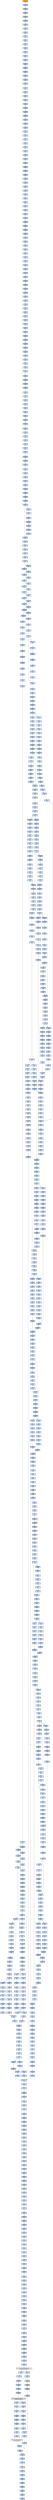 strict digraph G {
	graph [bgcolor=transparent,
		name=G
	];
	node [color=lightsteelblue,
		fillcolor=lightsteelblue,
		shape=rectangle,
		style=filled
	];
	"0x004e39b6"	[label="0x004e39b6
movl"];
	"0x004e39b8"	[label="0x004e39b8
subl"];
	"0x004e39b6" -> "0x004e39b8"	[color="#000000"];
	"0x004e3c1d"	[label="0x004e3c1d
cmpl"];
	"0x004e3c22"	[label="0x004e3c22
movl"];
	"0x004e3c1d" -> "0x004e3c22"	[color="#000000"];
	"0x004e383f"	[label="0x004e383f
incl"];
	"0x004e3840"	[label="0x004e3840
orl"];
	"0x004e383f" -> "0x004e3840"	[color="#000000"];
	"0x004e367e"	[label="0x004e367e
cmpl"];
	"0x004e3683"	[label="0x004e3683
movw"];
	"0x004e367e" -> "0x004e3683"	[color="#000000"];
	"0x004e3d10"	[label="0x004e3d10
movl"];
	"0x004e3d14"	[label="0x004e3d14
jmp"];
	"0x004e3d10" -> "0x004e3d14"	[color="#000000"];
	"0x004e3d41"	[label="0x004e3d41
cmpl"];
	"0x004e3d45"	[label="0x004e3d45
jb"];
	"0x004e3d41" -> "0x004e3d45"	[color="#000000"];
	"0x004e3364"	[label="0x004e3364
movl"];
	"0x004e3366"	[label="0x004e3366
addl"];
	"0x004e3364" -> "0x004e3366"	[color="#000000"];
	"0x004e3c26"	[label="0x004e3c26
jg"];
	"0x004e3c22" -> "0x004e3c26"	[color="#000000"];
	"0x004e3cc8"	[label="0x004e3cc8
movl"];
	"0x004e3ccc"	[label="0x004e3ccc
decl"];
	"0x004e3cc8" -> "0x004e3ccc"	[color="#000000"];
	"0x0049ed42"	[label="0x0049ed42
movw"];
	"0x0049ed46"	[label="0x0049ed46
addl"];
	"0x0049ed42" -> "0x0049ed46"	[color="#000000"];
	"0x004e3bec"	[label="0x004e3bec
subl"];
	"0x004e3bf0"	[label="0x004e3bf0
subl"];
	"0x004e3bec" -> "0x004e3bf0"	[color="#000000"];
	"0x004e3a34"	[label="0x004e3a34
subw"];
	"0x004e3a37"	[label="0x004e3a37
movl"];
	"0x004e3a34" -> "0x004e3a37"	[color="#000000"];
	"0x004e3514"	[label="0x004e3514
jle"];
	"0x004e3516"	[label="0x004e3516
movl"];
	"0x004e3514" -> "0x004e3516"	[color="#000000",
		label=F];
	"0x004e3a7a"	[label="0x004e3a7a
movl"];
	"0x004e3a7e"	[label="0x004e3a7e
cmpl"];
	"0x004e3a7a" -> "0x004e3a7e"	[color="#000000"];
	"0x004e3a9f"	[label="0x004e3a9f
movl"];
	"0x004e3aa1"	[label="0x004e3aa1
shrl"];
	"0x004e3a9f" -> "0x004e3aa1"	[color="#000000"];
	"0x004e3df3"	[label="0x004e3df3
orl"];
	"0x004e3df6"	[label="0x004e3df6
movl"];
	"0x004e3df3" -> "0x004e3df6"	[color="#000000"];
	GETMODULEHANDLEA_KERNEL32_DLL	[color=lightgrey,
		fillcolor=lightgrey,
		label="GETMODULEHANDLEA_KERNEL32_DLL
GETMODULEHANDLEA"];
	"0x0049ed5e"	[label="0x0049ed5e
orl"];
	GETMODULEHANDLEA_KERNEL32_DLL -> "0x0049ed5e"	[color="#000000"];
	"0x0049edb0"	[label="0x0049edb0
movl"];
	GETMODULEHANDLEA_KERNEL32_DLL -> "0x0049edb0"	[color="#000000"];
	"0x0049ed15"	[label="0x0049ed15
call"];
	"0x0049ed1a"	[label="0x0049ed1a
popl"];
	"0x0049ed15" -> "0x0049ed1a"	[color="#000000"];
	"0x004e3d35"	[label="0x004e3d35
shll"];
	"0x004e3d38"	[label="0x004e3d38
incl"];
	"0x004e3d35" -> "0x004e3d38"	[color="#000000"];
	"0x004e3d27"	[label="0x004e3d27
je"];
	"0x004e3d2d"	[label="0x004e3d2d
shll"];
	"0x004e3d27" -> "0x004e3d2d"	[color="#000000",
		label=F];
	"0x004e3be5"	[label="0x004e3be5
movl"];
	"0x004e3be7"	[label="0x004e3be7
movw"];
	"0x004e3be5" -> "0x004e3be7"	[color="#000000"];
	"0x004e3aac"	[label="0x004e3aac
jae"];
	"0x004e3add"	[label="0x004e3add
subl"];
	"0x004e3aac" -> "0x004e3add"	[color="#000000",
		label=T];
	"0x004e3aae"	[label="0x004e3aae
movl"];
	"0x004e3aac" -> "0x004e3aae"	[color="#000000",
		label=F];
	"0x0049ede5"	[label="0x0049ede5
call"];
	"0x0049edea"	[label="0x0049edea
popl"];
	"0x0049ede5" -> "0x0049edea"	[color="#000000"];
	"0x004e37db"	[label="0x004e37db
movw"];
	"0x004e37e2"	[label="0x004e37e2
movl"];
	"0x004e37db" -> "0x004e37e2"	[color="#000000"];
	"0x0049ed40"	[label="0x0049ed40
subl"];
	"0x0049ed40" -> "0x0049ed42"	[color="#000000"];
	"0x004e3cfe"	[label="0x004e3cfe
shll"];
	"0x004e3d00"	[label="0x004e3d00
addl"];
	"0x004e3cfe" -> "0x004e3d00"	[color="#000000"];
	"0x0049eda2"	[label="0x0049eda2
lodsl"];
	"0x0049eda3"	[label="0x0049eda3
cmpl"];
	"0x0049eda2" -> "0x0049eda3"	[color="#000000"];
	"0x0049eda0"	[label="0x0049eda0
movl"];
	"0x0049eda0" -> "0x0049eda2"	[color="#000000"];
	"0x004e3920"	[label="0x004e3920
incl"];
	"0x004e3921"	[label="0x004e3921
movl"];
	"0x004e3920" -> "0x004e3921"	[color="#000000"];
	"0x004e37e6"	[label="0x004e37e6
movl"];
	"0x004e37e2" -> "0x004e37e6"	[color="#000000"];
	"0x004e3dfa"	[label="0x004e3dfa
shll"];
	"0x004e3dfe"	[label="0x004e3dfe
decl"];
	"0x004e3dfa" -> "0x004e3dfe"	[color="#000000"];
	"0x004e3adf"	[label="0x004e3adf
subl"];
	"0x004e3add" -> "0x004e3adf"	[color="#000000"];
	"0x004e36f9"	[label="0x004e36f9
jmp"];
	"0x004e369a"	[label="0x004e369a
cmpl"];
	"0x004e36f9" -> "0x004e369a"	[color="#000000"];
	"0x004e3ceb"	[label="0x004e3ceb
leal"];
	"0x004e3cee"	[label="0x004e3cee
orl"];
	"0x004e3ceb" -> "0x004e3cee"	[color="#000000"];
	"0x004e389e"	[label="0x004e389e
cmpl"];
	"0x004e38a2"	[label="0x004e38a2
je"];
	"0x004e389e" -> "0x004e38a2"	[color="#000000"];
	"0x004e3576"	[label="0x004e3576
cmpl"];
	"0x004e3578"	[label="0x004e3578
jae"];
	"0x004e3576" -> "0x004e3578"	[color="#000000"];
	"0x004e392a"	[label="0x004e392a
subl"];
	"0x004e392c"	[label="0x004e392c
subl"];
	"0x004e392a" -> "0x004e392c"	[color="#000000"];
	"0x004e34dd"	[label="0x004e34dd
movl"];
	"0x004e34e4"	[label="0x004e34e4
xorl"];
	"0x004e34dd" -> "0x004e34e4"	[color="#000000"];
	"0x004e3c91"	[label="0x004e3c91
movzwl"];
	"0x004e3c94"	[label="0x004e3c94
imull"];
	"0x004e3c91" -> "0x004e3c94"	[color="#000000"];
	"0x004e3d47"	[label="0x004e3d47
subl"];
	"0x004e3d4b"	[label="0x004e3d4b
orl"];
	"0x004e3d47" -> "0x004e3d4b"	[color="#000000"];
	"0x004e3728"	[label="0x004e3728
cmpl"];
	"0x004e372d"	[label="0x004e372d
movl"];
	"0x004e3728" -> "0x004e372d"	[color="#000000"];
	"0x004e3e9c"	[label="0x004e3e9c
movl"];
	"0x004e3ea0"	[label="0x004e3ea0
movl"];
	"0x004e3e9c" -> "0x004e3ea0"	[color="#000000"];
	"0x004e36f5"	[label="0x004e36f5
movw"];
	"0x004e36f5" -> "0x004e36f9"	[color="#000000"];
	"0x004e38ea"	[label="0x004e38ea
je"];
	"0x004e38f0"	[label="0x004e38f0
xorl"];
	"0x004e38ea" -> "0x004e38f0"	[color="#000000",
		label=F];
	"0x004e3ddf"	[label="0x004e3ddf
shrw"];
	"0x004e3de3"	[label="0x004e3de3
subw"];
	"0x004e3ddf" -> "0x004e3de3"	[color="#000000"];
	"0x004e3ca6"	[label="0x004e3ca6
sarl"];
	"0x004e3ca9"	[label="0x004e3ca9
leal"];
	"0x004e3ca6" -> "0x004e3ca9"	[color="#000000"];
	"0x004e36e0"	[label="0x004e36e0
jae"];
	"0x004e36e2"	[label="0x004e36e2
movl"];
	"0x004e36e0" -> "0x004e36e2"	[color="#000000",
		label=F];
	"0x004e36fb"	[label="0x004e36fb
subl"];
	"0x004e36e0" -> "0x004e36fb"	[color="#000000",
		label=T];
	"0x004e362e"	[label="0x004e362e
incl"];
	"0x004e362f"	[label="0x004e362f
orl"];
	"0x004e362e" -> "0x004e362f"	[color="#000000"];
	"0x004e34cd"	[label="0x004e34cd
jae"];
	"0x004e34cf"	[label="0x004e34cf
movl"];
	"0x004e34cd" -> "0x004e34cf"	[color="#000000",
		label=F];
	"0x004e3461"	[label="0x004e3461
movl"];
	"0x004e3463"	[label="0x004e3463
decl"];
	"0x004e3461" -> "0x004e3463"	[color="#000000"];
	"0x004e39f7"	[label="0x004e39f7
movw"];
	"0x004e39fe"	[label="0x004e39fe
movzwl"];
	"0x004e39f7" -> "0x004e39fe"	[color="#000000"];
	"0x004e3d85"	[label="0x004e3d85
cmpl"];
	"0x004e3d8d"	[label="0x004e3d8d
ja"];
	"0x004e3d85" -> "0x004e3d8d"	[color="#000000"];
	"0x004e3a01"	[label="0x004e3a01
imull"];
	"0x004e3a04"	[label="0x004e3a04
cmpl"];
	"0x004e3a01" -> "0x004e3a04"	[color="#000000"];
	"0x004e3e45"	[label="0x004e3e45
incl"];
	"0x004e3e46"	[label="0x004e3e46
incl"];
	"0x004e3e45" -> "0x004e3e46"	[color="#000000"];
	"0x004e3aff"	[label="0x004e3aff
movzbl"];
	"0x004e3b02"	[label="0x004e3b02
shll"];
	"0x004e3aff" -> "0x004e3b02"	[color="#000000"];
	"0x004e3dd1"	[label="0x004e3dd1
movl"];
	"0x004e3dd5"	[label="0x004e3dd5
jmp"];
	"0x004e3dd1" -> "0x004e3dd5"	[color="#000000"];
	"0x004e3511"	[label="0x004e3511
cmpl"];
	"0x004e3511" -> "0x004e3514"	[color="#000000"];
	"0x004e3adb"	[label="0x004e3adb
jmp"];
	"0x004e3b4f"	[label="0x004e3b4f
movl"];
	"0x004e3adb" -> "0x004e3b4f"	[color="#000000"];
	"0x0049ed7e"	[label="0x0049ed7e
je"];
	"0x0049ed80"	[label="0x0049ed80
pushl"];
	"0x0049ed7e" -> "0x0049ed80"	[color="#000000",
		label=F];
	"0x004e359d"	[label="0x004e359d
movw"];
	"0x004e35a1"	[label="0x004e35a1
movl"];
	"0x004e359d" -> "0x004e35a1"	[color="#000000"];
	"0x0049ed76"	[label="0x0049ed76
pushl"];
	"0x0049ed77"	[label="0x0049ed77
call"];
	"0x0049ed76" -> "0x0049ed77"	[color="#000000"];
	"0x004e362b"	[label="0x004e362b
shll"];
	"0x004e362b" -> "0x004e362e"	[color="#000000"];
	"0x004e3918"	[label="0x004e3918
movb"];
	"0x004e391c"	[label="0x004e391c
movb"];
	"0x004e3918" -> "0x004e391c"	[color="#000000"];
	"0x004e3acf"	[label="0x004e3acf
movl"];
	"0x004e3ad3"	[label="0x004e3ad3
leal"];
	"0x004e3acf" -> "0x004e3ad3"	[color="#000000"];
	"0x004e3421"	[label="0x004e3421
addl"];
	"0x004e3426"	[label="0x004e3426
jmp"];
	"0x004e3421" -> "0x004e3426"	[color="#000000"];
	"0x004e3cbf"	[label="0x004e3cbf
subw"];
	"0x004e3cc2"	[label="0x004e3cc2
leal"];
	"0x004e3cbf" -> "0x004e3cc2"	[color="#000000"];
	"0x004e3a18"	[label="0x004e3a18
leal"];
	"0x004e3a1b"	[label="0x004e3a1b
movw"];
	"0x004e3a18" -> "0x004e3a1b"	[color="#000000"];
	"0x004e3982"	[label="0x004e3982
movw"];
	"0x004e3989"	[label="0x004e3989
movzwl"];
	"0x004e3982" -> "0x004e3989"	[color="#000000"];
	"0x004e3a2e"	[label="0x004e3a2e
movl"];
	"0x004e3a30"	[label="0x004e3a30
shrw"];
	"0x004e3a2e" -> "0x004e3a30"	[color="#000000"];
	"0x004e38ab"	[label="0x004e38ab
shll"];
	"0x004e38ae"	[label="0x004e38ae
shll"];
	"0x004e38ab" -> "0x004e38ae"	[color="#000000"];
	"0x004e370a"	[label="0x004e370a
subw"];
	"0x004e370d"	[label="0x004e370d
movw"];
	"0x004e370a" -> "0x004e370d"	[color="#000000"];
	"0x004e3a9a"	[label="0x004e3a9a
orl"];
	"0x004e3a9c"	[label="0x004e3a9c
movw"];
	"0x004e3a9a" -> "0x004e3a9c"	[color="#000000"];
	"0x004e3a96"	[label="0x004e3a96
shll"];
	"0x004e3a99"	[label="0x004e3a99
incl"];
	"0x004e3a96" -> "0x004e3a99"	[color="#000000"];
	"0x004e36b3"	[label="0x004e36b3
ja"];
	"0x004e36cd"	[label="0x004e36cd
movl"];
	"0x004e36b3" -> "0x004e36cd"	[color="#000000",
		label=T];
	"0x004e36b5"	[label="0x004e36b5
cmpl"];
	"0x004e36b3" -> "0x004e36b5"	[color="#000000",
		label=F];
	"0x004e375b"	[label="0x004e375b
movl"];
	"0x004e375f"	[label="0x004e375f
subl"];
	"0x004e375b" -> "0x004e375f"	[color="#000000"];
	"0x004e3842"	[label="0x004e3842
movl"];
	"0x004e3840" -> "0x004e3842"	[color="#000000"];
	"0x004e3c3d"	[label="0x004e3c3d
movl"];
	"0x004e3c41"	[label="0x004e3c41
shll"];
	"0x004e3c3d" -> "0x004e3c41"	[color="#000000"];
	"0x004e3ce2"	[label="0x004e3ce2
movl"];
	"0x004e3ce4"	[label="0x004e3ce4
movl"];
	"0x004e3ce2" -> "0x004e3ce4"	[color="#000000"];
	"0x004e3879"	[label="0x004e3879
movl"];
	"0x004e387d"	[label="0x004e387d
movw"];
	"0x004e3879" -> "0x004e387d"	[color="#000000"];
	"0x004e3970"	[label="0x004e3970
shll"];
	"0x004e3973"	[label="0x004e3973
shll"];
	"0x004e3970" -> "0x004e3973"	[color="#000000"];
	"0x004e3540"	[label="0x004e3540
cmpl"];
	"0x004e3548"	[label="0x004e3548
leal"];
	"0x004e3540" -> "0x004e3548"	[color="#000000"];
	"0x004e3a0f"	[label="0x004e3a0f
subl"];
	"0x004e3a11"	[label="0x004e3a11
movl"];
	"0x004e3a0f" -> "0x004e3a11"	[color="#000000"];
	"0x0049ed7c"	[label="0x0049ed7c
orl"];
	"0x0049ed7c" -> "0x0049ed7e"	[color="#000000"];
	"0x004e34c9"	[label="0x004e34c9
cmpl"];
	"0x004e34c9" -> "0x004e34cd"	[color="#000000"];
	"0x004e3e31"	[label="0x004e3e31
addl"];
	"0x004e3e38"	[label="0x004e3e38
leal"];
	"0x004e3e31" -> "0x004e3e38"	[color="#000000"];
	"0x004e398f"	[label="0x004e398f
cmpl"];
	"0x004e3991"	[label="0x004e3991
jae"];
	"0x004e398f" -> "0x004e3991"	[color="#000000"];
	"0x004e3e7b"	[label="0x004e3e7b
movl"];
	"0x004e3e80"	[label="0x004e3e80
je"];
	"0x004e3e7b" -> "0x004e3e80"	[color="#000000"];
	"0x004e3eb2"	[label="0x004e3eb2
ret"];
	"0x004e33cd"	[label="0x004e33cd
movl"];
	"0x004e3eb2" -> "0x004e33cd"	[color="#000000"];
	"0x004e368a"	[label="0x004e368a
je"];
	"0x004e3683" -> "0x004e368a"	[color="#000000"];
	"0x004e3635"	[label="0x004e3635
movw"];
	"0x004e363c"	[label="0x004e363c
shrl"];
	"0x004e3635" -> "0x004e363c"	[color="#000000"];
	"0x0049ed3e"	[label="0x0049ed3e
addl"];
	"0x0049ed3e" -> "0x0049ed40"	[color="#000000"];
	"0x004e3706"	[label="0x004e3706
shrw"];
	"0x004e3706" -> "0x004e370a"	[color="#000000"];
	"0x004e3661"	[label="0x004e3661
movw"];
	"0x004e3668"	[label="0x004e3668
je"];
	"0x004e3661" -> "0x004e3668"	[color="#000000"];
	"0x004e379e"	[label="0x004e379e
movl"];
	"0x004e37a2"	[label="0x004e37a2
movl"];
	"0x004e379e" -> "0x004e37a2"	[color="#000000"];
	"0x0049edf4"	[label="0x0049edf4
movl"];
	"0x0049edf9"	[label="0x0049edf9
stosl"];
	"0x0049edf4" -> "0x0049edf9"	[color="#000000"];
	"0x004e3bea"	[label="0x004e3bea
jmp"];
	"0x004e3be7" -> "0x004e3bea"	[color="#000000"];
	"0x004e3c9b"	[label="0x004e3c9b
movl"];
	"0x004e3c9f"	[label="0x004e3c9f
movl"];
	"0x004e3c9b" -> "0x004e3c9f"	[color="#000000"];
	"0x004e3751"	[label="0x004e3751
subl"];
	"0x004e3756"	[label="0x004e3756
jmp"];
	"0x004e3751" -> "0x004e3756"	[color="#000000"];
	"0x004e3d32"	[label="0x004e3d32
movzbl"];
	"0x004e3d2d" -> "0x004e3d32"	[color="#000000"];
	"0x004e36bf"	[label="0x004e36bf
shll"];
	"0x004e36c4"	[label="0x004e36c4
movzbl"];
	"0x004e36bf" -> "0x004e36c4"	[color="#000000"];
	"0x004e3979"	[label="0x004e3979
movl"];
	"0x004e397d"	[label="0x004e397d
movl"];
	"0x004e3979" -> "0x004e397d"	[color="#000000"];
	"0x0049ed2a"	[label="0x0049ed2a
popl"];
	"0x0049ed2b"	[label="0x0049ed2b
addl"];
	"0x0049ed2a" -> "0x0049ed2b"	[color="#000000"];
	"0x004e3b98"	[label="0x004e3b98
movl"];
	"0x004e3b9c"	[label="0x004e3b9c
addl"];
	"0x004e3b98" -> "0x004e3b9c"	[color="#000000"];
	"0x004e33a7"	[label="0x004e33a7
leal"];
	"0x004e33ae"	[label="0x004e33ae
pushl"];
	"0x004e33a7" -> "0x004e33ae"	[color="#000000"];
	"0x004e3801"	[label="0x004e3801
movl"];
	"0x004e3805"	[label="0x004e3805
jmp"];
	"0x004e3801" -> "0x004e3805"	[color="#000000"];
	"0x004e399c"	[label="0x004e399c
movl"];
	"0x004e39a0"	[label="0x004e39a0
sarl"];
	"0x004e399c" -> "0x004e39a0"	[color="#000000"];
	"0x004e36db"	[label="0x004e36db
imull"];
	"0x004e36de"	[label="0x004e36de
cmpl"];
	"0x004e36db" -> "0x004e36de"	[color="#000000"];
	"0x004e336c"	[label="0x004e336c
lodsw"];
	"0x004e336e"	[label="0x004e336e
shll"];
	"0x004e336c" -> "0x004e336e"	[color="#000000"];
	"0x004e3ab9"	[label="0x004e3ab9
shll"];
	"0x004e3abe"	[label="0x004e3abe
sarl"];
	"0x004e3ab9" -> "0x004e3abe"	[color="#000000"];
	"0x004e377a"	[label="0x004e377a
movl"];
	"0x004e377e"	[label="0x004e377e
leal"];
	"0x004e377a" -> "0x004e377e"	[color="#000000"];
	"0x004e37f5"	[label="0x004e37f5
setg"];
	"0x004e37f8"	[label="0x004e37f8
addl"];
	"0x004e37f5" -> "0x004e37f8"	[color="#000000"];
	"0x004e3bdd"	[label="0x004e3bdd
subl"];
	"0x004e3bdf"	[label="0x004e3bdf
sarl"];
	"0x004e3bdd" -> "0x004e3bdf"	[color="#000000"];
	"0x004e3954"	[label="0x004e3954
cmpl"];
	"0x004e395a"	[label="0x004e395a
movw"];
	"0x004e3954" -> "0x004e395a"	[color="#000000"];
	"0x004e3786"	[label="0x004e3786
ja"];
	"0x004e3786" -> "0x004e379e"	[color="#000000",
		label=T];
	"0x004e3788"	[label="0x004e3788
cmpl"];
	"0x004e3786" -> "0x004e3788"	[color="#000000",
		label=F];
	"0x004e33c2"	[label="0x004e33c2
pushl"];
	"0x004e33c3"	[label="0x004e33c3
addl"];
	"0x004e33c2" -> "0x004e33c3"	[color="#000000"];
	"0x004e3b40"	[label="0x004e3b40
movw"];
	"0x004e3b44"	[label="0x004e3b44
leal"];
	"0x004e3b40" -> "0x004e3b44"	[color="#000000"];
	"0x0049edfa"	[label="0x0049edfa
popa"];
	"0x0049edfb"	[label="0x0049edfb
jmp"];
	"0x0049edfa" -> "0x0049edfb"	[color="#000000"];
	"0x004e3c85"	[label="0x004e3c85
orl"];
	"0x004e3c87"	[label="0x004e3c87
movl"];
	"0x004e3c85" -> "0x004e3c87"	[color="#000000"];
	"0x004e3c99"	[label="0x004e3c99
jae"];
	"0x004e3c99" -> "0x004e3c9b"	[color="#000000",
		label=F];
	"0x004e3cb3"	[label="0x004e3cb3
subl"];
	"0x004e3c99" -> "0x004e3cb3"	[color="#000000",
		label=T];
	"0x004e3c4c"	[label="0x004e3c4c
leal"];
	"0x004e3c53"	[label="0x004e3c53
movl"];
	"0x004e3c4c" -> "0x004e3c53"	[color="#000000"];
	"0x004e3dea"	[label="0x004e3dea
movw"];
	"0x004e3dee"	[label="0x004e3dee
movl"];
	"0x004e3dea" -> "0x004e3dee"	[color="#000000"];
	"0x0049edb7"	[label="0x0049edb7
movb"];
	"0x0049edba"	[label="0x0049edba
jne"];
	"0x0049edb7" -> "0x0049edba"	[color="#000000"];
	"0x004e3782"	[label="0x004e3782
movl"];
	"0x004e3782" -> "0x004e3786"	[color="#000000"];
	"0x004e368c"	[label="0x004e368c
cmpl"];
	"0x004e3692"	[label="0x004e3692
jle"];
	"0x004e368c" -> "0x004e3692"	[color="#000000"];
	"0x004e341a"	[label="0x004e341a
stosl"];
	"0x004e341b"	[label="0x004e341b
call"];
	"0x004e341a" -> "0x004e341b"	[color="#000000"];
	"0x004e3b88"	[label="0x004e3b88
movl"];
	"0x004e3b8c"	[label="0x004e3b8c
movl"];
	"0x004e3b88" -> "0x004e3b8c"	[color="#000000"];
	"0x0049ed84"	[label="0x0049ed84
pushl"];
	"0x0049ed86"	[label="0x0049ed86
pushl"];
	"0x0049ed84" -> "0x0049ed86"	[color="#000000"];
	"0x0049ed24"	[label="0x0049ed24
addl"];
	"0x0049ed27"	[label="0x0049ed27
addl"];
	"0x0049ed24" -> "0x0049ed27"	[color="#000000"];
	"0x004e35e0"	[label="0x004e35e0
movl"];
	"0x004e35e7"	[label="0x004e35e7
movzbl"];
	"0x004e35e0" -> "0x004e35e7"	[color="#000000"];
	"0x004e37ea"	[label="0x004e37ea
movl"];
	"0x004e37ee"	[label="0x004e37ee
xorl"];
	"0x004e37ea" -> "0x004e37ee"	[color="#000000"];
	"0x004e354d"	[label="0x004e354d
cmpl"];
	"0x004e3551"	[label="0x004e3551
je"];
	"0x004e354d" -> "0x004e3551"	[color="#000000"];
	"0x004e377e" -> "0x004e3782"	[color="#000000"];
	"0x004e3ae1"	[label="0x004e3ae1
movl"];
	"0x004e3ae3"	[label="0x004e3ae3
shrw"];
	"0x004e3ae1" -> "0x004e3ae3"	[color="#000000"];
	"0x004e3d39"	[label="0x004e3d39
orl"];
	"0x004e3d3b"	[label="0x004e3d3b
shrl"];
	"0x004e3d39" -> "0x004e3d3b"	[color="#000000"];
	"0x004e3c05"	[label="0x004e3c05
decl"];
	"0x004e3c06"	[label="0x004e3c06
movl"];
	"0x004e3c05" -> "0x004e3c06"	[color="#000000"];
	"0x004e399a"	[label="0x004e399a
subl"];
	"0x004e399a" -> "0x004e399c"	[color="#000000"];
	"0x004e3ca4"	[label="0x004e3ca4
subl"];
	"0x004e3ca4" -> "0x004e3ca6"	[color="#000000"];
	"0x004e37ae"	[label="0x004e37ae
movzwl"];
	"0x004e37b1"	[label="0x004e37b1
imull"];
	"0x004e37ae" -> "0x004e37b1"	[color="#000000"];
	"0x004e3dcd"	[label="0x004e3dcd
movw"];
	"0x004e3dcd" -> "0x004e3dd1"	[color="#000000"];
	"0x004e38f2"	[label="0x004e38f2
cmpl"];
	"0x004e38f7"	[label="0x004e38f7
movl"];
	"0x004e38f2" -> "0x004e38f7"	[color="#000000"];
	"0x004e3ddd"	[label="0x004e3ddd
movl"];
	"0x004e3ddd" -> "0x004e3ddf"	[color="#000000"];
	"0x004e3ce8"	[label="0x004e3ce8
andl"];
	"0x004e3ce8" -> "0x004e3ceb"	[color="#000000"];
	"0x004e3dba"	[label="0x004e3dba
jae"];
	"0x004e3dbc"	[label="0x004e3dbc
movl"];
	"0x004e3dba" -> "0x004e3dbc"	[color="#000000",
		label=F];
	"0x004e3dd7"	[label="0x004e3dd7
subl"];
	"0x004e3dba" -> "0x004e3dd7"	[color="#000000",
		label=T];
	"0x004e3daf"	[label="0x004e3daf
shrl"];
	"0x004e3db2"	[label="0x004e3db2
movzwl"];
	"0x004e3daf" -> "0x004e3db2"	[color="#000000"];
	"0x004e363f"	[label="0x004e363f
movzwl"];
	"0x004e3642"	[label="0x004e3642
imull"];
	"0x004e363f" -> "0x004e3642"	[color="#000000"];
	"0x004e33c1"	[label="0x004e33c1
pushl"];
	"0x004e33c1" -> "0x004e33c2"	[color="#000000"];
	"0x004e3ea2"	[label="0x004e3ea2
movl"];
	"0x004e3ea9"	[label="0x004e3ea9
movl"];
	"0x004e3ea2" -> "0x004e3ea9"	[color="#000000"];
	"0x004e37cf"	[label="0x004e37cf
movl"];
	"0x004e37d3"	[label="0x004e37d3
movl"];
	"0x004e37cf" -> "0x004e37d3"	[color="#000000"];
	"0x004e38f0" -> "0x004e38f2"	[color="#000000"];
	"0x004e3d68"	[label="0x004e3d68
movl"];
	"0x004e3d6c"	[label="0x004e3d6c
movl"];
	"0x004e3d68" -> "0x004e3d6c"	[color="#000000"];
	"0x004e3387"	[label="0x004e3387
subl"];
	"0x004e3389"	[label="0x004e3389
lodsb"];
	"0x004e3387" -> "0x004e3389"	[color="#000000"];
	"0x004e345d"	[label="0x004e345d
movl"];
	"0x004e345f"	[label="0x004e345f
shll"];
	"0x004e345d" -> "0x004e345f"	[color="#000000"];
	"0x004e3a0a"	[label="0x004e3a0a
movl"];
	"0x004e3a0a" -> "0x004e3a0f"	[color="#000000"];
	"0x004e3905"	[label="0x004e3905
leal"];
	"0x004e3909"	[label="0x004e3909
movl"];
	"0x004e3905" -> "0x004e3909"	[color="#000000"];
	"0x004e3652"	[label="0x004e3652
subl"];
	"0x004e3654"	[label="0x004e3654
movl"];
	"0x004e3652" -> "0x004e3654"	[color="#000000"];
	"0x004e3836"	[label="0x004e3836
movzbl"];
	"0x004e3839"	[label="0x004e3839
shll"];
	"0x004e3836" -> "0x004e3839"	[color="#000000"];
	"0x004e35bc"	[label="0x004e35bc
imull"];
	"0x004e35c2"	[label="0x004e35c2
cmpl"];
	"0x004e35bc" -> "0x004e35c2"	[color="#000000"];
	"0x004e3795"	[label="0x004e3795
shll"];
	"0x004e3798"	[label="0x004e3798
shll"];
	"0x004e3795" -> "0x004e3798"	[color="#000000"];
	"0x004e3aa7"	[label="0x004e3aa7
imull"];
	"0x004e3aaa"	[label="0x004e3aaa
cmpl"];
	"0x004e3aa7" -> "0x004e3aaa"	[color="#000000"];
	"0x004e3d8f"	[label="0x004e3d8f
cmpl"];
	"0x004e3d8d" -> "0x004e3d8f"	[color="#000000",
		label=F];
	"0x004e3da7"	[label="0x004e3da7
movl"];
	"0x004e3d8d" -> "0x004e3da7"	[color="#000000",
		label=T];
	"0x0049ecde"	[label="0x0049ecde
je"];
	"0x0049ecde" -> "0x0049ed15"	[color="#000000",
		label=T];
	"0x0049eddb"	[label="0x0049eddb
movb"];
	"0x0049edde"	[label="0x0049edde
lodsb"];
	"0x0049eddb" -> "0x0049edde"	[color="#000000"];
	"0x004e3eab"	[label="0x004e3eab
addl"];
	"0x004e3eae"	[label="0x004e3eae
popl"];
	"0x004e3eab" -> "0x004e3eae"	[color="#000000"];
	"0x004e3925"	[label="0x004e3925
jmp"];
	"0x004e3e5c"	[label="0x004e3e5c
movl"];
	"0x004e3925" -> "0x004e3e5c"	[color="#000000"];
	"0x004e37a4"	[label="0x004e37a4
shrl"];
	"0x004e37a7"	[label="0x004e37a7
movw"];
	"0x004e37a4" -> "0x004e37a7"	[color="#000000"];
	"0x004e33c6"	[label="0x004e33c6
pushl"];
	"0x004e33c3" -> "0x004e33c6"	[color="#000000"];
	"0x004e34c1"	[label="0x004e34c1
shll"];
	"0x004e34c3"	[label="0x004e34c3
leal"];
	"0x004e34c1" -> "0x004e34c3"	[color="#000000"];
	"0x004e3805" -> "0x004e3a7e"	[color="#000000"];
	"0x004e3caf"	[label="0x004e3caf
movl"];
	"0x004e3cb1"	[label="0x004e3cb1
jmp"];
	"0x004e3caf" -> "0x004e3cb1"	[color="#000000"];
	"0x004e3617"	[label="0x004e3617
ja"];
	"0x004e3631"	[label="0x004e3631
movl"];
	"0x004e3617" -> "0x004e3631"	[color="#000000",
		label=T];
	"0x004e3619"	[label="0x004e3619
cmpl"];
	"0x004e3617" -> "0x004e3619"	[color="#000000",
		label=F];
	"0x004e3d14" -> "0x004e3d6c"	[color="#000000"];
	"0x004e35af"	[label="0x004e35af
movl"];
	"0x004e35b4"	[label="0x004e35b4
subl"];
	"0x004e35af" -> "0x004e35b4"	[color="#000000"];
	"0x004e3d55"	[label="0x004e3d55
shll"];
	"0x004e3d58"	[label="0x004e3d58
movl"];
	"0x004e3d55" -> "0x004e3d58"	[color="#000000"];
	"0x004e33c7"	[label="0x004e33c7
pushl"];
	"0x004e33c8"	[label="0x004e33c8
call"];
	"0x004e33c7" -> "0x004e33c8"	[color="#000000"];
	"0x0049ed89"	[label="0x0049ed89
call"];
	VIRTUALPROTECT_KERNEL32	[color=lightgrey,
		fillcolor=lightgrey,
		label="VIRTUALPROTECT_KERNEL32
VIRTUALPROTECT"];
	"0x0049ed89" -> VIRTUALPROTECT_KERNEL32	[color="#000000"];
	"0x004e35a5"	[label="0x004e35a5
andl"];
	"0x004e35a1" -> "0x004e35a5"	[color="#000000"];
	"0x004e3a22"	[label="0x004e3a22
movl"];
	"0x004e3a1b" -> "0x004e3a22"	[color="#000000"];
	"0x004e3cac"	[label="0x004e3cac
movw"];
	"0x004e3ca9" -> "0x004e3cac"	[color="#000000"];
	"0x004e36ab"	[label="0x004e36ab
cmpl"];
	"0x004e36ab" -> "0x004e36b3"	[color="#000000"];
	"0x004e3c44"	[label="0x004e3c44
movl"];
	"0x004e3c41" -> "0x004e3c44"	[color="#000000"];
	"0x004e363c" -> "0x004e363f"	[color="#000000"];
	"0x0049eda6"	[label="0x0049eda6
je"];
	"0x0049eda6" -> "0x0049ede5"	[color="#000000",
		label=T];
	"0x004e35a9"	[label="0x004e35a9
movl"];
	"0x004e35a5" -> "0x004e35a9"	[color="#000000"];
	"0x004e3899"	[label="0x004e3899
leal"];
	"0x004e389c"	[label="0x004e389c
ja"];
	"0x004e3899" -> "0x004e389c"	[color="#000000"];
	"0x004e3865"	[label="0x004e3865
movl"];
	"0x004e3867"	[label="0x004e3867
subl"];
	"0x004e3865" -> "0x004e3867"	[color="#000000"];
	"0x004e3a2a"	[label="0x004e3a2a
subl"];
	"0x004e3a2c"	[label="0x004e3a2c
subl"];
	"0x004e3a2a" -> "0x004e3a2c"	[color="#000000"];
	"0x004e3733"	[label="0x004e3733
movl"];
	"0x004e373b"	[label="0x004e373b
jmp"];
	"0x004e3733" -> "0x004e373b"	[color="#000000"];
	"0x004e3ccd"	[label="0x004e3ccd
movl"];
	"0x004e3cd1"	[label="0x004e3cd1
jne"];
	"0x004e3ccd" -> "0x004e3cd1"	[color="#000000"];
	"0x004e3c8e"	[label="0x004e3c8e
shrl"];
	"0x004e3c8e" -> "0x004e3c91"	[color="#000000"];
	"0x004e38c0"	[label="0x004e38c0
movzwl"];
	"0x004e38c3"	[label="0x004e38c3
imull"];
	"0x004e38c0" -> "0x004e38c3"	[color="#000000"];
	"0x004e3d60"	[label="0x004e3d60
movl"];
	"0x004e3d60" -> "0x004e3d68"	[color="#000000"];
	"0x0049edeb"	[label="0x0049edeb
addl"];
	"0x0049edea" -> "0x0049edeb"	[color="#000000"];
	"0x004e3747"	[label="0x004e3747
subl"];
	"0x004e374c"	[label="0x004e374c
jmp"];
	"0x004e3747" -> "0x004e374c"	[color="#000000"];
	"0x0049ed39"	[label="0x0049ed39
jne"];
	"0x0049ed3b"	[label="0x0049ed3b
movl"];
	"0x0049ed39" -> "0x0049ed3b"	[color="#000000",
		label=F];
	"0x004e3d93"	[label="0x004e3d93
je"];
	"0x004e3d8f" -> "0x004e3d93"	[color="#000000"];
	"0x004e35f3"	[label="0x004e35f3
movl"];
	"0x004e35f7"	[label="0x004e35f7
leal"];
	"0x004e35f3" -> "0x004e35f7"	[color="#000000"];
	"0x0049edb2"	[label="0x0049edb2
lodsb"];
	"0x0049edb3"	[label="0x0049edb3
orb"];
	"0x0049edb2" -> "0x0049edb3"	[color="#000000"];
	"0x004e351d"	[label="0x004e351d
cmpl"];
	"0x004e3521"	[label="0x004e3521
jae"];
	"0x004e351d" -> "0x004e3521"	[color="#000000"];
	"0x004e3860"	[label="0x004e3860
movl"];
	"0x004e3860" -> "0x004e3865"	[color="#000000"];
	"0x004e3e95"	[label="0x004e3e95
movl"];
	"0x004e3e95" -> "0x004e3e9c"	[color="#000000"];
	"0x004e390d"	[label="0x004e390d
movl"];
	"0x004e3909" -> "0x004e390d"	[color="#000000"];
	"0x004e38bd"	[label="0x004e38bd
shrl"];
	"0x004e38bd" -> "0x004e38c0"	[color="#000000"];
	"0x004e3dc0"	[label="0x004e3dc0
movl"];
	"0x004e3dc5"	[label="0x004e3dc5
subl"];
	"0x004e3dc0" -> "0x004e3dc5"	[color="#000000"];
	"0x004e3d9e"	[label="0x004e3d9e
movzbl"];
	"0x004e3da1"	[label="0x004e3da1
shll"];
	"0x004e3d9e" -> "0x004e3da1"	[color="#000000"];
	"0x004e3507"	[label="0x004e3507
movzbl"];
	"0x004e350a"	[label="0x004e350a
shll"];
	"0x004e3507" -> "0x004e350a"	[color="#000000"];
	"0x004e3943"	[label="0x004e3943
movl"];
	"0x004e3945"	[label="0x004e3945
subl"];
	"0x004e3943" -> "0x004e3945"	[color="#000000"];
	"0x004e3e3e"	[label="0x004e3e3e
incl"];
	"0x004e3e3f"	[label="0x004e3e3f
movb"];
	"0x004e3e3e" -> "0x004e3e3f"	[color="#000000"];
	"0x004e3a26"	[label="0x004e3a26
jmp"];
	"0x004e3a22" -> "0x004e3a26"	[color="#000000"];
	"0x0049eda3" -> "0x0049eda6"	[color="#000000"];
	"0x0049ed1b"	[label="0x0049ed1b
addl"];
	"0x0049ed1a" -> "0x0049ed1b"	[color="#000000"];
	"0x0049ed87"	[label="0x0049ed87
movl"];
	"0x0049ed86" -> "0x0049ed87"	[color="#000000"];
	"0x004e3ae7"	[label="0x004e3ae7
subw"];
	"0x004e3aea"	[label="0x004e3aea
cmpl"];
	"0x004e3ae7" -> "0x004e3aea"	[color="#000000"];
	"0x004e3869"	[label="0x004e3869
movl"];
	"0x004e3867" -> "0x004e3869"	[color="#000000"];
	"0x004e3e4a"	[label="0x004e3e4a
decl"];
	"0x004e3e4b"	[label="0x004e3e4b
je"];
	"0x004e3e4a" -> "0x004e3e4b"	[color="#000000"];
	"0x004e3c10"	[label="0x004e3c10
movl"];
	"0x004e3c15"	[label="0x004e3c15
shll"];
	"0x004e3c10" -> "0x004e3c15"	[color="#000000"];
	"0x004e3bd2"	[label="0x004e3bd2
jae"];
	"0x004e3bd2" -> "0x004e3bec"	[color="#000000",
		label=T];
	"0x004e3bd4"	[label="0x004e3bd4
movl"];
	"0x004e3bd2" -> "0x004e3bd4"	[color="#000000",
		label=F];
	"0x004e3b9e"	[label="0x004e3b9e
cmpl"];
	"0x004e3b9c" -> "0x004e3b9e"	[color="#000000"];
	"0x004e3c6d"	[label="0x004e3c6d
ja"];
	"0x004e3c6f"	[label="0x004e3c6f
cmpl"];
	"0x004e3c6d" -> "0x004e3c6f"	[color="#000000",
		label=F];
	"0x004e3c6d" -> "0x004e3c87"	[color="#000000",
		label=T];
	"0x004e35d8"	[label="0x004e35d8
movl"];
	"0x004e35dc"	[label="0x004e35dc
subl"];
	"0x004e35d8" -> "0x004e35dc"	[color="#000000"];
	"0x0049ed22"	[label="0x0049ed22
addl"];
	"0x0049ed22" -> "0x0049ed24"	[color="#000000"];
	"0x004e3902"	[label="0x004e3902
setg"];
	"0x004e3902" -> "0x004e3905"	[color="#000000"];
	"0x004e3b0b"	[label="0x004e3b0b
movw"];
	"0x004e3b0f"	[label="0x004e3b0f
movl"];
	"0x004e3b0b" -> "0x004e3b0f"	[color="#000000"];
	"0x004e3374"	[label="0x004e3374
lodsl"];
	"0x004e3375"	[label="0x004e3375
subl"];
	"0x004e3374" -> "0x004e3375"	[color="#000000"];
	"0x004e3a84"	[label="0x004e3a84
ja"];
	"0x004e3a7e" -> "0x004e3a84"	[color="#000000"];
	"0x004e397f"	[label="0x004e397f
shrl"];
	"0x004e397f" -> "0x004e3982"	[color="#000000"];
	"0x004e3dbc" -> "0x004e3dc0"	[color="#000000"];
	"0x004e36de" -> "0x004e36e0"	[color="#000000"];
	"0x004e3c0a"	[label="0x004e3c0a
jne"];
	"0x004e3c0c"	[label="0x004e3c0c
movb"];
	"0x004e3c0a" -> "0x004e3c0c"	[color="#000000",
		label=F];
	"0x004e37c8"	[label="0x004e37c8
movl"];
	"0x004e37cc"	[label="0x004e37cc
leal"];
	"0x004e37c8" -> "0x004e37cc"	[color="#000000"];
	"0x0049ed36"	[label="0x0049ed36
cmpb"];
	"0x0049ed36" -> "0x0049ed39"	[color="#000000"];
	"0x004e3b5d"	[label="0x004e3b5d
movl"];
	"0x004e3b5f"	[label="0x004e3b5f
movl"];
	"0x004e3b5d" -> "0x004e3b5f"	[color="#000000"];
	"0x004e3e0d"	[label="0x004e3e0d
movl"];
	"0x004e3e11"	[label="0x004e3e11
je"];
	"0x004e3e0d" -> "0x004e3e11"	[color="#000000"];
	"0x004e3c36"	[label="0x004e3c36
jle"];
	"0x004e3c36" -> "0x004e3c3d"	[color="#000000",
		label=T];
	"0x004e3c38"	[label="0x004e3c38
movl"];
	"0x004e3c36" -> "0x004e3c38"	[color="#000000",
		label=F];
	"0x004e3565"	[label="0x004e3565
movl"];
	"0x004e3569"	[label="0x004e3569
movw"];
	"0x004e3565" -> "0x004e3569"	[color="#000000"];
	"0x004e3412"	[label="0x004e3412
movb"];
	"0x004e3414"	[label="0x004e3414
stosb"];
	"0x004e3412" -> "0x004e3414"	[color="#000000"];
	"0x004e36a0"	[label="0x004e36a0
jg"];
	"0x004e3713"	[label="0x004e3713
movl"];
	"0x004e36a0" -> "0x004e3713"	[color="#000000",
		label=T];
	"0x004e33bd"	[label="0x004e33bd
pushl"];
	"0x004e33be"	[label="0x004e33be
addl"];
	"0x004e33bd" -> "0x004e33be"	[color="#000000"];
	"0x004e3c57"	[label="0x004e3c57
movl"];
	"0x004e3c5c"	[label="0x004e3c5c
leal"];
	"0x004e3c57" -> "0x004e3c5c"	[color="#000000"];
	"0x004e3d23"	[label="0x004e3d23
cmpl"];
	"0x004e3d23" -> "0x004e3d27"	[color="#000000"];
	"0x004e3672"	[label="0x004e3672
movl"];
	"0x004e3674"	[label="0x004e3674
leal"];
	"0x004e3672" -> "0x004e3674"	[color="#000000"];
	"0x004e347d"	[label="0x004e347d
movl"];
	"0x004e3484"	[label="0x004e3484
movl"];
	"0x004e347d" -> "0x004e3484"	[color="#000000"];
	"0x004e3eb1"	[label="0x004e3eb1
popl"];
	"0x004e3eb1" -> "0x004e3eb2"	[color="#000000"];
	"0x004e3e82"	[label="0x004e3e82
jmp"];
	"0x004e3e80" -> "0x004e3e82"	[color="#000000",
		label=F];
	"0x004e3b91"	[label="0x004e3b91
movl"];
	"0x004e3b8c" -> "0x004e3b91"	[color="#000000"];
	"0x004e3770"	[label="0x004e3770
cmpl"];
	"0x004e3776"	[label="0x004e3776
movw"];
	"0x004e3770" -> "0x004e3776"	[color="#000000"];
	"0x004e3bf2"	[label="0x004e3bf2
movl"];
	"0x004e3bf4"	[label="0x004e3bf4
shrw"];
	"0x004e3bf2" -> "0x004e3bf4"	[color="#000000"];
	"0x004e3dc7"	[label="0x004e3dc7
sarl"];
	"0x004e3dca"	[label="0x004e3dca
leal"];
	"0x004e3dc7" -> "0x004e3dca"	[color="#000000"];
	"0x004e3464"	[label="0x004e3464
movl"];
	"0x004e3468"	[label="0x004e3468
movzbl"];
	"0x004e3464" -> "0x004e3468"	[color="#000000"];
	"0x004e3b57"	[label="0x004e3b57
jmp"];
	"0x004e3b4f" -> "0x004e3b57"	[color="#000000"];
	"0x004e33a4"	[label="0x004e33a4
popl"];
	"0x004e33a5"	[label="0x004e33a5
movl"];
	"0x004e33a4" -> "0x004e33a5"	[color="#000000"];
	"0x004e3b2e"	[label="0x004e3b2e
sarl"];
	"0x004e3b31"	[label="0x004e3b31
movl"];
	"0x004e3b2e" -> "0x004e3b31"	[color="#000000"];
	"0x004e3d19"	[label="0x004e3d19
cmpl"];
	"0x004e3d21"	[label="0x004e3d21
ja"];
	"0x004e3d19" -> "0x004e3d21"	[color="#000000"];
	"0x004e3eaf"	[label="0x004e3eaf
popl"];
	"0x004e3eb0"	[label="0x004e3eb0
popl"];
	"0x004e3eaf" -> "0x004e3eb0"	[color="#000000"];
	"0x004e348c"	[label="0x004e348c
movl"];
	"0x004e3484" -> "0x004e348c"	[color="#000000"];
	"0x004e3765"	[label="0x004e3765
subl"];
	"0x004e3767"	[label="0x004e3767
movl"];
	"0x004e3765" -> "0x004e3767"	[color="#000000"];
	"0x004e356d"	[label="0x004e356d
shrl"];
	"0x004e3569" -> "0x004e356d"	[color="#000000"];
	"0x004e366c"	[label="0x004e366c
subl"];
	"0x004e3670"	[label="0x004e3670
subl"];
	"0x004e366c" -> "0x004e3670"	[color="#000000"];
	"0x004e3976"	[label="0x004e3976
incl"];
	"0x004e3977"	[label="0x004e3977
orl"];
	"0x004e3976" -> "0x004e3977"	[color="#000000"];
	"0x004e3446"	[label="0x004e3446
movl"];
	"0x004e344d"	[label="0x004e344d
leal"];
	"0x004e3446" -> "0x004e344d"	[color="#000000"];
	"0x004e34fb"	[label="0x004e34fb
xorl"];
	"0x004e34fd"	[label="0x004e34fd
cmpl"];
	"0x004e34fb" -> "0x004e34fd"	[color="#000000"];
	"0x004e3670" -> "0x004e3672"	[color="#000000"];
	"0x004e3961"	[label="0x004e3961
ja"];
	"0x004e395a" -> "0x004e3961"	[color="#000000"];
	"0x004e354b"	[label="0x004e354b
ja"];
	"0x004e3548" -> "0x004e354b"	[color="#000000"];
	"0x004e3441"	[label="0x004e3441
movb"];
	"0x004e3441" -> "0x004e3446"	[color="#000000"];
	"0x004e3d21" -> "0x004e3d23"	[color="#000000",
		label=F];
	"0x004e3d21" -> "0x004e3d3b"	[color="#000000",
		label=T];
	"0x004e352f"	[label="0x004e352f
movl"];
	"0x004e3533"	[label="0x004e3533
movl"];
	"0x004e352f" -> "0x004e3533"	[color="#000000"];
	"0x004e3371"	[label="0x004e3371
movl"];
	"0x004e3373"	[label="0x004e3373
pushl"];
	"0x004e3371" -> "0x004e3373"	[color="#000000"];
	"0x004e360c"	[label="0x004e360c
leal"];
	"0x004e3610"	[label="0x004e3610
movl"];
	"0x004e360c" -> "0x004e3610"	[color="#000000"];
	"0x004e3dff"	[label="0x004e3dff
movl"];
	"0x004e3dfe" -> "0x004e3dff"	[color="#000000"];
	"0x004e3de6"	[label="0x004e3de6
movl"];
	"0x004e3de6" -> "0x004e3dea"	[color="#000000"];
	"0x004e3b95"	[label="0x004e3b95
leal"];
	"0x004e3b95" -> "0x004e3b98"	[color="#000000"];
	"0x004e39d6"	[label="0x004e39d6
ja"];
	"0x004e39ee"	[label="0x004e39ee
movl"];
	"0x004e39d6" -> "0x004e39ee"	[color="#000000",
		label=T];
	"0x004e39d8"	[label="0x004e39d8
cmpl"];
	"0x004e39d6" -> "0x004e39d8"	[color="#000000",
		label=F];
	"0x004e3911"	[label="0x004e3911
subl"];
	"0x004e390d" -> "0x004e3911"	[color="#000000"];
	"0x004e37b4"	[label="0x004e37b4
cmpl"];
	"0x004e37b1" -> "0x004e37b4"	[color="#000000"];
	"0x004e3c53" -> "0x004e3c57"	[color="#000000"];
	"0x004e3d4e"	[label="0x004e3d4e
decl"];
	"0x004e3d4f"	[label="0x004e3d4f
jne"];
	"0x004e3d4e" -> "0x004e3d4f"	[color="#000000"];
	"0x004e335f"	[label="0x004e335f
addl"];
	"0x004e335f" -> "0x004e3364"	[color="#000000"];
	"0x004e3bf8"	[label="0x004e3bf8
subw"];
	"0x004e3bfb"	[label="0x004e3bfb
movw"];
	"0x004e3bf8" -> "0x004e3bfb"	[color="#000000"];
	"0x004e3d7d"	[label="0x004e3d7d
addl"];
	"0x004e3d7f"	[label="0x004e3d7f
movl"];
	"0x004e3d7d" -> "0x004e3d7f"	[color="#000000"];
	"0x004e3bd8"	[label="0x004e3bd8
movl"];
	"0x004e3bd4" -> "0x004e3bd8"	[color="#000000"];
	"0x004e3450"	[label="0x004e3450
movl"];
	"0x004e3454"	[label="0x004e3454
movl"];
	"0x004e3450" -> "0x004e3454"	[color="#000000"];
	"0x004e3a8a"	[label="0x004e3a8a
je"];
	"0x004e3a90"	[label="0x004e3a90
movzbl"];
	"0x004e3a8a" -> "0x004e3a90"	[color="#000000",
		label=F];
	"0x004e39dc"	[label="0x004e39dc
je"];
	"0x004e39e2"	[label="0x004e39e2
movzbl"];
	"0x004e39dc" -> "0x004e39e2"	[color="#000000",
		label=F];
	"0x004e344d" -> "0x004e3450"	[color="#000000"];
	"0x004e3668" -> "0x004e368c"	[color="#000000",
		label=T];
	"0x004e366a"	[label="0x004e366a
jmp"];
	"0x004e3668" -> "0x004e366a"	[color="#000000",
		label=F];
	"0x004e33a5" -> "0x004e33a7"	[color="#000000"];
	"0x004e3b4b"	[label="0x004e3b4b
movl"];
	"0x004e3b44" -> "0x004e3b4b"	[color="#000000"];
	"0x004e3cac" -> "0x004e3caf"	[color="#000000"];
	"0x004e33dc"	[label="0x004e33dc
cmpl"];
	"0x004e33de"	[label="0x004e33de
jae"];
	"0x004e33dc" -> "0x004e33de"	[color="#000000"];
	"0x0049ee0a"	[label="0x0049ee0a
jmp"];
	"0x0049ed77" -> "0x0049ee0a"	[color="#000000"];
	"0x004e3bcd"	[label="0x004e3bcd
imull"];
	"0x004e3bd0"	[label="0x004e3bd0
cmpl"];
	"0x004e3bcd" -> "0x004e3bd0"	[color="#000000"];
	"0x004e36c7"	[label="0x004e36c7
shll"];
	"0x004e36ca"	[label="0x004e36ca
incl"];
	"0x004e36c7" -> "0x004e36ca"	[color="#000000"];
	"0x004e3bac"	[label="0x004e3bac
je"];
	"0x004e3bb2"	[label="0x004e3bb2
shll"];
	"0x004e3bac" -> "0x004e3bb2"	[color="#000000",
		label=F];
	"0x004e34ee"	[label="0x004e34ee
movl"];
	"0x004e34f0"	[label="0x004e34f0
addl"];
	"0x004e34ee" -> "0x004e34f0"	[color="#000000"];
	"0x004e3967"	[label="0x004e3967
je"];
	"0x004e396d"	[label="0x004e396d
movzbl"];
	"0x004e3967" -> "0x004e396d"	[color="#000000",
		label=F];
	"0x004e36d1"	[label="0x004e36d1
movw"];
	"0x004e36cd" -> "0x004e36d1"	[color="#000000"];
	"0x004e3be2"	[label="0x004e3be2
leal"];
	"0x004e3be2" -> "0x004e3be5"	[color="#000000"];
	"0x004e342c"	[label="0x004e342c
pushl"];
	"0x004e342d"	[label="0x004e342d
pushl"];
	"0x004e342c" -> "0x004e342d"	[color="#000000"];
	"0x004e39c5"	[label="0x004e39c5
movl"];
	"0x004e39c9"	[label="0x004e39c9
cmpl"];
	"0x004e39c5" -> "0x004e39c9"	[color="#000000"];
	"0x004e3947"	[label="0x004e3947
shrw"];
	"0x004e3945" -> "0x004e3947"	[color="#000000"];
	"0x004e3b11"	[label="0x004e3b11
shrl"];
	"0x004e3b14"	[label="0x004e3b14
movzwl"];
	"0x004e3b11" -> "0x004e3b14"	[color="#000000"];
	"0x004e3816"	[label="0x004e3816
movl"];
	"0x004e381a"	[label="0x004e381a
subw"];
	"0x004e3816" -> "0x004e381a"	[color="#000000"];
	"0x004e342e"	[label="0x004e342e
pushl"];
	"0x004e342d" -> "0x004e342e"	[color="#000000"];
	"0x004e3af0"	[label="0x004e3af0
movw"];
	"0x004e3aea" -> "0x004e3af0"	[color="#000000"];
	"0x004e3bd0" -> "0x004e3bd2"	[color="#000000"];
	"0x004e3717"	[label="0x004e3717
movl"];
	"0x004e3719"	[label="0x004e3719
movl"];
	"0x004e3717" -> "0x004e3719"	[color="#000000"];
	"0x0049ed62"	[label="0x0049ed62
call"];
	"0x0049ed62" -> "0x0049ed76"	[color="#000000"];
	"0x004e3415"	[label="0x004e3415
movl"];
	"0x004e3414" -> "0x004e3415"	[color="#000000"];
	"0x004e350d"	[label="0x004e350d
incl"];
	"0x004e350a" -> "0x004e350d"	[color="#000000"];
	"0x004e350e"	[label="0x004e350e
incl"];
	"0x004e350f"	[label="0x004e350f
orl"];
	"0x004e350e" -> "0x004e350f"	[color="#000000"];
	"0x004e3b3c"	[label="0x004e3b3c
movl"];
	"0x004e3b3c" -> "0x004e3b40"	[color="#000000"];
	"0x004e3b17"	[label="0x004e3b17
imull"];
	"0x004e3b14" -> "0x004e3b17"	[color="#000000"];
	"0x004e3993"	[label="0x004e3993
movl"];
	"0x004e3995"	[label="0x004e3995
movl"];
	"0x004e3993" -> "0x004e3995"	[color="#000000"];
	"0x004e3a5a"	[label="0x004e3a5a
movl"];
	"0x004e3a5e"	[label="0x004e3a5e
movl"];
	"0x004e3a5a" -> "0x004e3a5e"	[color="#000000"];
	"0x004e345f" -> "0x004e3461"	[color="#000000"];
	"0x004e38c6"	[label="0x004e38c6
cmpl"];
	"0x004e38c8"	[label="0x004e38c8
jae"];
	"0x004e38c6" -> "0x004e38c8"	[color="#000000"];
	"0x004e3c8b"	[label="0x004e3c8b
movw"];
	"0x004e3c8b" -> "0x004e3c8e"	[color="#000000"];
	"0x004e33b9"	[label="0x004e33b9
shll"];
	"0x004e33bc"	[label="0x004e33bc
pushl"];
	"0x004e33b9" -> "0x004e33bc"	[color="#000000"];
	"0x004e384b"	[label="0x004e384b
movw"];
	"0x004e3852"	[label="0x004e3852
movzwl"];
	"0x004e384b" -> "0x004e3852"	[color="#000000"];
	"0x004e337c"	[label="0x004e337c
pushl"];
	"0x004e337d"	[label="0x004e337d
decl"];
	"0x004e337c" -> "0x004e337d"	[color="#000000"];
	"0x004e3aa4"	[label="0x004e3aa4
movzwl"];
	"0x004e3aa4" -> "0x004e3aa7"	[color="#000000"];
	"0x004e3e4b" -> "0x004e3e5c"	[color="#000000",
		label=T];
	"0x004e35ef"	[label="0x004e35ef
shll"];
	"0x004e35ef" -> "0x004e35f3"	[color="#000000"];
	"0x004e37d7"	[label="0x004e37d7
movl"];
	"0x004e37d3" -> "0x004e37d7"	[color="#000000"];
	"0x004e3e0c"	[label="0x004e3e0c
incl"];
	"0x004e3e0c" -> "0x004e3e0d"	[color="#000000"];
	"0x004e3c73"	[label="0x004e3c73
je"];
	"0x004e3c6f" -> "0x004e3c73"	[color="#000000"];
	"0x004e3930"	[label="0x004e3930
shrw"];
	"0x004e3934"	[label="0x004e3934
subw"];
	"0x004e3930" -> "0x004e3934"	[color="#000000"];
	"0x004e3c38" -> "0x004e3c3d"	[color="#000000"];
	"0x004e38c8" -> "0x004e392a"	[color="#000000",
		label=T];
	"0x004e38ca"	[label="0x004e38ca
subl"];
	"0x004e38c8" -> "0x004e38ca"	[color="#000000",
		label=F];
	"0x004e3e24"	[label="0x004e3e24
movl"];
	"0x004e3e2b"	[label="0x004e3e2b
movl"];
	"0x004e3e24" -> "0x004e3e2b"	[color="#000000"];
	"0x004e3377"	[label="0x004e3377
addl"];
	"0x004e3379"	[label="0x004e3379
movl"];
	"0x004e3377" -> "0x004e3379"	[color="#000000"];
	"0x004e3937"	[label="0x004e3937
movw"];
	"0x004e3934" -> "0x004e3937"	[color="#000000"];
	"0x004e3b1e"	[label="0x004e3b1e
movl"];
	"0x004e3b22"	[label="0x004e3b22
movl"];
	"0x004e3b1e" -> "0x004e3b22"	[color="#000000"];
	"0x004e3adf" -> "0x004e3ae1"	[color="#000000"];
	"0x004e3d45" -> "0x004e3d47"	[color="#000000",
		label=F];
	"0x004e3d45" -> "0x004e3d4e"	[color="#000000",
		label=T];
	"0x004e34e6"	[label="0x004e34e6
movl"];
	"0x004e34e4" -> "0x004e34e6"	[color="#000000"];
	"0x004e3647"	[label="0x004e3647
jae"];
	"0x004e3647" -> "0x004e366c"	[color="#000000",
		label=T];
	"0x004e3649"	[label="0x004e3649
movl"];
	"0x004e3647" -> "0x004e3649"	[color="#000000",
		label=F];
	"0x004e366a" -> "0x004e369a"	[color="#000000"];
	"0x004e3823"	[label="0x004e3823
movw"];
	"0x004e382a"	[label="0x004e382a
ja"];
	"0x004e3823" -> "0x004e382a"	[color="#000000"];
	"0x004e3769"	[label="0x004e3769
shrw"];
	"0x004e3767" -> "0x004e3769"	[color="#000000"];
	"0x004e37b6"	[label="0x004e37b6
jae"];
	"0x004e380a"	[label="0x004e380a
movl"];
	"0x004e37b6" -> "0x004e380a"	[color="#000000",
		label=T];
	"0x004e37b8"	[label="0x004e37b8
movl"];
	"0x004e37b6" -> "0x004e37b8"	[color="#000000",
		label=F];
	"0x004e3d02"	[label="0x004e3d02
movl"];
	"0x004e3d00" -> "0x004e3d02"	[color="#000000"];
	"0x004e3776" -> "0x004e377a"	[color="#000000"];
	"0x004e388c"	[label="0x004e388c
shll"];
	"0x004e388f"	[label="0x004e388f
addl"];
	"0x004e388c" -> "0x004e388f"	[color="#000000"];
	"0x0049ecd8"	[label="0x0049ecd8
movl"];
	"0x0049ecdb"	[label="0x0049ecdb
orl"];
	"0x0049ecd8" -> "0x0049ecdb"	[color="#000000"];
	"0x004e39ba"	[label="0x004e39ba
subl"];
	"0x004e39b8" -> "0x004e39ba"	[color="#000000"];
	"0x004e3ac1"	[label="0x004e3ac1
movl"];
	"0x004e3abe" -> "0x004e3ac1"	[color="#000000"];
	"0x004e3d32" -> "0x004e3d35"	[color="#000000"];
	"0x004e338a"	[label="0x004e338a
movl"];
	"0x004e338c"	[label="0x004e338c
andb"];
	"0x004e338a" -> "0x004e338c"	[color="#000000"];
	"0x004e3bba"	[label="0x004e3bba
shll"];
	"0x004e3bbd"	[label="0x004e3bbd
incl"];
	"0x004e3bba" -> "0x004e3bbd"	[color="#000000"];
	"0x0049ede1"	[label="0x0049ede1
jne"];
	"0x0049ede3"	[label="0x0049ede3
jmp"];
	"0x0049ede1" -> "0x0049ede3"	[color="#000000",
		label=F];
	"0x004e3432"	[label="0x004e3432
movl"];
	"0x004e3439"	[label="0x004e3439
movl"];
	"0x004e3432" -> "0x004e3439"	[color="#000000"];
	"0x004e3cd9"	[label="0x004e3cd9
movl"];
	"0x004e3cdc"	[label="0x004e3cdc
jle"];
	"0x004e3cd9" -> "0x004e3cdc"	[color="#000000"];
	"0x004e33b5"	[label="0x004e33b5
pushl"];
	"0x004e33b6"	[label="0x004e33b6
movw"];
	"0x004e33b5" -> "0x004e33b6"	[color="#000000"];
	"0x004e3375" -> "0x004e3377"	[color="#000000"];
	"0x004e3497"	[label="0x004e3497
movl"];
	"0x004e349b"	[label="0x004e349b
movl"];
	"0x004e3497" -> "0x004e349b"	[color="#000000"];
	"0x004e339c"	[label="0x004e339c
movl"];
	"0x004e33a1"	[label="0x004e33a1
shll"];
	"0x004e339c" -> "0x004e33a1"	[color="#000000"];
	"0x004e35dc" -> "0x004e35e0"	[color="#000000"];
	"0x004e3e1e"	[label="0x004e3e1e
cmpl"];
	"0x004e3e22"	[label="0x004e3e22
ja"];
	"0x004e3e1e" -> "0x004e3e22"	[color="#000000"];
	"0x004e3d99"	[label="0x004e3d99
shll"];
	"0x004e3d93" -> "0x004e3d99"	[color="#000000",
		label=F];
	"0x004e3da4"	[label="0x004e3da4
incl"];
	"0x004e3da1" -> "0x004e3da4"	[color="#000000"];
	"0x0049edd9"	[label="0x0049edd9
xorb"];
	"0x0049edd9" -> "0x0049eddb"	[color="#000000"];
	"0x004e398c"	[label="0x004e398c
imull"];
	"0x004e398c" -> "0x004e398f"	[color="#000000"];
	"0x0049edbf"	[label="0x0049edbf
je"];
	"0x0049edbf" -> "0x0049eda2"	[color="#000000",
		label=T];
	"0x004e3ae3" -> "0x004e3ae7"	[color="#000000"];
	"0x004e373b" -> "0x004e3e5c"	[color="#000000"];
	"0x004e38b1"	[label="0x004e38b1
incl"];
	"0x004e38ae" -> "0x004e38b1"	[color="#000000"];
	"0x004e374c" -> "0x004e3e5c"	[color="#000000"];
	"0x004e3d4b" -> "0x004e3d4e"	[color="#000000"];
	"0x004e33be" -> "0x004e33c1"	[color="#000000"];
	"0x004e3cf8"	[label="0x004e3cf8
jg"];
	"0x004e3d16"	[label="0x004e3d16
leal"];
	"0x004e3cf8" -> "0x004e3d16"	[color="#000000",
		label=T];
	"0x004e3cfa"	[label="0x004e3cfa
movl"];
	"0x004e3cf8" -> "0x004e3cfa"	[color="#000000",
		label=F];
	"0x004e3d51"	[label="0x004e3d51
movl"];
	"0x004e3d51" -> "0x004e3d55"	[color="#000000"];
	"0x004e3ddb"	[label="0x004e3ddb
subl"];
	"0x004e3dd7" -> "0x004e3ddb"	[color="#000000"];
	"0x004e39f4"	[label="0x004e39f4
shrl"];
	"0x004e39f4" -> "0x004e39f7"	[color="#000000"];
	"0x004e36ed"	[label="0x004e36ed
movl"];
	"0x004e36ef"	[label="0x004e36ef
sarl"];
	"0x004e36ed" -> "0x004e36ef"	[color="#000000"];
	"0x004e37d7" -> "0x004e37db"	[color="#000000"];
	"0x004e3bf4" -> "0x004e3bf8"	[color="#000000"];
	"0x004e3ab2"	[label="0x004e3ab2
movl"];
	"0x004e3ab7"	[label="0x004e3ab7
subl"];
	"0x004e3ab2" -> "0x004e3ab7"	[color="#000000"];
	"0x004e39ad"	[label="0x004e39ad
movl"];
	"0x004e39b1"	[label="0x004e39b1
jmp"];
	"0x004e39ad" -> "0x004e39b1"	[color="#000000"];
	"0x004e342f"	[label="0x004e342f
subl"];
	"0x004e342e" -> "0x004e342f"	[color="#000000"];
	"0x0049eddf"	[label="0x0049eddf
orb"];
	"0x0049edde" -> "0x0049eddf"	[color="#000000"];
	"0x0049ed20"	[label="0x0049ed20
movl"];
	"0x0049ed1b" -> "0x0049ed20"	[color="#000000"];
	"0x004e3c19"	[label="0x004e3c19
addl"];
	"0x004e3c19" -> "0x004e3c1d"	[color="#000000"];
	"0x004e3dab"	[label="0x004e3dab
movw"];
	"0x004e3dab" -> "0x004e3daf"	[color="#000000"];
	"0x004e3727"	[label="0x004e3727
incl"];
	"0x004e3727" -> "0x004e3728"	[color="#000000"];
	"0x004e36cb"	[label="0x004e36cb
orl"];
	"0x004e36ca" -> "0x004e36cb"	[color="#000000"];
	"0x0049ed81"	[label="0x0049ed81
pushl"];
	"0x0049ed82"	[label="0x0049ed82
pushl"];
	"0x0049ed81" -> "0x0049ed82"	[color="#000000"];
	"0x0049ed60"	[label="0x0049ed60
je"];
	"0x0049ed5e" -> "0x0049ed60"	[color="#000000"];
	"0x004e3a28"	[label="0x004e3a28
movl"];
	"0x004e3a28" -> "0x004e3a2a"	[color="#000000"];
	"0x004e382c"	[label="0x004e382c
cmpl"];
	"0x004e382a" -> "0x004e382c"	[color="#000000",
		label=F];
	"0x004e382a" -> "0x004e3842"	[color="#000000",
		label=T];
	"0x0049ed80" -> "0x0049ed81"	[color="#000000"];
	"0x0049ed31"	[label="0x0049ed31
subl"];
	"0x0049ed31" -> "0x0049ed36"	[color="#000000"];
	"0x004e3e3c"	[label="0x004e3e3c
movb"];
	"0x004e3e38" -> "0x004e3e3c"	[color="#000000"];
	"0x004e3628"	[label="0x004e3628
movzbl"];
	"0x004e3628" -> "0x004e362b"	[color="#000000"];
	"0x004e380c"	[label="0x004e380c
subl"];
	"0x004e380a" -> "0x004e380c"	[color="#000000"];
	"0x004e3c79"	[label="0x004e3c79
shll"];
	"0x004e3c7e"	[label="0x004e3c7e
movzbl"];
	"0x004e3c79" -> "0x004e3c7e"	[color="#000000"];
	"0x004e36f2"	[label="0x004e36f2
leal"];
	"0x004e36f2" -> "0x004e36f5"	[color="#000000"];
	"0x004e364d"	[label="0x004e364d
movl"];
	"0x004e364d" -> "0x004e3652"	[color="#000000"];
	"0x004e394b"	[label="0x004e394b
movl"];
	"0x004e3947" -> "0x004e394b"	[color="#000000"];
	"0x004e34bb"	[label="0x004e34bb
movzbl"];
	"0x004e34bf"	[label="0x004e34bf
addl"];
	"0x004e34bb" -> "0x004e34bf"	[color="#000000"];
	"0x004e3740"	[label="0x004e3740
cmpl"];
	"0x004e3745"	[label="0x004e3745
jg"];
	"0x004e3740" -> "0x004e3745"	[color="#000000"];
	"0x004e3a70"	[label="0x004e3a70
addl"];
	"0x004e3a76"	[label="0x004e3a76
leal"];
	"0x004e3a70" -> "0x004e3a76"	[color="#000000"];
	"0x004e3590"	[label="0x004e3590
movl"];
	"0x004e3595"	[label="0x004e3595
leal"];
	"0x004e3590" -> "0x004e3595"	[color="#000000"];
	"0x004e354b" -> "0x004e354d"	[color="#000000",
		label=F];
	"0x004e354b" -> "0x004e3565"	[color="#000000",
		label=T];
	"0x004e33b1"	[label="0x004e33b1
pushl"];
	"0x004e33b2"	[label="0x004e33b2
pushl"];
	"0x004e33b1" -> "0x004e33b2"	[color="#000000"];
	"0x004e3ccc" -> "0x004e3ccd"	[color="#000000"];
	"0x004e3ad7"	[label="0x004e3ad7
movl"];
	"0x004e3ad7" -> "0x004e3adb"	[color="#000000"];
	"0x004e3570"	[label="0x004e3570
movzwl"];
	"0x004e356d" -> "0x004e3570"	[color="#000000"];
	"0x004e3888"	[label="0x004e3888
movl"];
	"0x004e3888" -> "0x004e388c"	[color="#000000"];
	GETPROCADDRESS_KERNEL32_DLL	[color=lightgrey,
		fillcolor=lightgrey,
		label="GETPROCADDRESS_KERNEL32_DLL
GETPROCADDRESS"];
	"0x0049ee0a" -> GETPROCADDRESS_KERNEL32_DLL	[color="#000000"];
	"0x004e35fa"	[label="0x004e35fa
movl"];
	"0x004e35fe"	[label="0x004e35fe
andl"];
	"0x004e35fa" -> "0x004e35fe"	[color="#000000"];
	"0x004e337e"	[label="0x004e337e
movb"];
	"0x004e337d" -> "0x004e337e"	[color="#000000"];
	"0x004e379b"	[label="0x004e379b
incl"];
	"0x004e379c"	[label="0x004e379c
orl"];
	"0x004e379b" -> "0x004e379c"	[color="#000000"];
	"0x004e358d"	[label="0x004e358d
sarl"];
	"0x004e358d" -> "0x004e3590"	[color="#000000"];
	"0x004e3459"	[label="0x004e3459
movzbl"];
	"0x004e3454" -> "0x004e3459"	[color="#000000"];
	"0x004e3b63"	[label="0x004e3b63
shrw"];
	"0x004e3b67"	[label="0x004e3b67
movl"];
	"0x004e3b63" -> "0x004e3b67"	[color="#000000"];
	"0x004e34a3"	[label="0x004e34a3
movl"];
	"0x004e34ab"	[label="0x004e34ab
movl"];
	"0x004e34a3" -> "0x004e34ab"	[color="#000000"];
	"0x0049edf1"	[label="0x0049edf1
movb"];
	"0x0049edeb" -> "0x0049edf1"	[color="#000000"];
	"0x004e376d"	[label="0x004e376d
subw"];
	"0x004e376d" -> "0x004e3770"	[color="#000000"];
	"0x0049ed27" -> "0x0049ed2a"	[color="#000000"];
	"0x004e3e93"	[label="0x004e3e93
xorl"];
	"0x004e3e93" -> "0x004e3e95"	[color="#000000"];
	"0x004e3991" -> "0x004e39b6"	[color="#000000",
		label=T];
	"0x004e3991" -> "0x004e3993"	[color="#000000",
		label=F];
	"0x004e35ad"	[label="0x004e35ad
shll"];
	"0x004e35ad" -> "0x004e35af"	[color="#000000"];
	"0x004e336a"	[label="0x004e336a
movl"];
	"0x004e336a" -> "0x004e336c"	[color="#000000"];
	"0x004e3961" -> "0x004e3979"	[color="#000000",
		label=T];
	"0x004e3963"	[label="0x004e3963
cmpl"];
	"0x004e3961" -> "0x004e3963"	[color="#000000",
		label=F];
	"0x004e3c5f"	[label="0x004e3c5f
movl"];
	"0x004e3c5c" -> "0x004e3c5f"	[color="#000000"];
	"0x0049eddf" -> "0x0049ede1"	[color="#000000"];
	"0x004e3830"	[label="0x004e3830
je"];
	"0x004e382c" -> "0x004e3830"	[color="#000000"];
	"0x004e3c17"	[label="0x004e3c17
subl"];
	"0x004e3c17" -> "0x004e3c19"	[color="#000000"];
	"0x004e353a"	[label="0x004e353a
movl"];
	"0x004e353e"	[label="0x004e353e
addl"];
	"0x004e353a" -> "0x004e353e"	[color="#000000"];
	"0x004e3792"	[label="0x004e3792
movzbl"];
	"0x004e3792" -> "0x004e3795"	[color="#000000"];
	"0x004e3bf0" -> "0x004e3bf2"	[color="#000000"];
	"0x004e3d05"	[label="0x004e3d05
leal"];
	"0x004e3d02" -> "0x004e3d05"	[color="#000000"];
	"0x004e39bc"	[label="0x004e39bc
movl"];
	"0x004e39ba" -> "0x004e39bc"	[color="#000000"];
	"0x004e3ce6"	[label="0x004e3ce6
sarl"];
	"0x004e3ce6" -> "0x004e3ce8"	[color="#000000"];
	"0x004e3589"	[label="0x004e3589
movb"];
	"0x004e3589" -> "0x004e358d"	[color="#000000"];
	"0x004e3a4e"	[label="0x004e3a4e
movl"];
	"0x004e3a52"	[label="0x004e3a52
movl"];
	"0x004e3a4e" -> "0x004e3a52"	[color="#000000"];
	"0x004e33b3"	[label="0x004e33b3
movl"];
	"0x004e33b2" -> "0x004e33b3"	[color="#000000"];
	"0x004e3cb1" -> "0x004e3cc8"	[color="#000000"];
	"0x004e3ba6"	[label="0x004e3ba6
ja"];
	"0x004e3ba8"	[label="0x004e3ba8
cmpl"];
	"0x004e3ba6" -> "0x004e3ba8"	[color="#000000",
		label=F];
	"0x004e3bc0"	[label="0x004e3bc0
movl"];
	"0x004e3ba6" -> "0x004e3bc0"	[color="#000000",
		label=T];
	"0x004e3bfe"	[label="0x004e3bfe
leal"];
	"0x004e3c01"	[label="0x004e3c01
movl"];
	"0x004e3bfe" -> "0x004e3c01"	[color="#000000"];
	"0x004e3c63"	[label="0x004e3c63
addl"];
	"0x004e3c65"	[label="0x004e3c65
cmpl"];
	"0x004e3c63" -> "0x004e3c65"	[color="#000000"];
	"0x004e33af"	[label="0x004e33af
subl"];
	"0x004e33af" -> "0x004e33b1"	[color="#000000"];
	"0x004e36b9"	[label="0x004e36b9
je"];
	"0x004e36b9" -> "0x004e36bf"	[color="#000000",
		label=F];
	"0x004e3eb0" -> "0x004e3eb1"	[color="#000000"];
	"0x004e3b1a"	[label="0x004e3b1a
cmpl"];
	"0x004e3b1c"	[label="0x004e3b1c
jae"];
	"0x004e3b1a" -> "0x004e3b1c"	[color="#000000"];
	"0x004e393e"	[label="0x004e393e
jmp"];
	"0x004e3a62"	[label="0x004e3a62
xorl"];
	"0x004e393e" -> "0x004e3a62"	[color="#000000"];
	"0x004e383c"	[label="0x004e383c
shll"];
	"0x004e3839" -> "0x004e383c"	[color="#000000"];
	"0x004e396d" -> "0x004e3970"	[color="#000000"];
	"0x004e3e03"	[label="0x004e3e03
jne"];
	"0x004e3dff" -> "0x004e3e03"	[color="#000000"];
	"0x004e3810"	[label="0x004e3810
movl"];
	"0x004e3812"	[label="0x004e3812
shrw"];
	"0x004e3810" -> "0x004e3812"	[color="#000000"];
	"0x004e379c" -> "0x004e379e"	[color="#000000"];
	"0x004e36a2"	[label="0x004e36a2
leal"];
	"0x004e36a5"	[label="0x004e36a5
movl"];
	"0x004e36a2" -> "0x004e36a5"	[color="#000000"];
	"0x004e3b7e"	[label="0x004e3b7e
addl"];
	"0x004e3b84"	[label="0x004e3b84
movl"];
	"0x004e3b7e" -> "0x004e3b84"	[color="#000000"];
	"0x004e3a46"	[label="0x004e3a46
movl"];
	"0x004e3a4a"	[label="0x004e3a4a
movl"];
	"0x004e3a46" -> "0x004e3a4a"	[color="#000000"];
	"0x0049ed59"	[label="0x0049ed59
call"];
	"0x0049ee04"	[label="0x0049ee04
jmp"];
	"0x0049ed59" -> "0x0049ee04"	[color="#000000"];
	"0x004e3df2"	[label="0x004e3df2
incl"];
	"0x004e3df2" -> "0x004e3df3"	[color="#000000"];
	"0x004e3631" -> "0x004e3635"	[color="#000000"];
	"0x004e39e5"	[label="0x004e39e5
shll"];
	"0x004e39e8"	[label="0x004e39e8
shll"];
	"0x004e39e5" -> "0x004e39e8"	[color="#000000"];
	"0x004e3d38" -> "0x004e3d39"	[color="#000000"];
	"0x004e3e43"	[label="0x004e3e43
movb"];
	"0x004e3e43" -> "0x004e3e45"	[color="#000000"];
	"0x004e34d8"	[label="0x004e34d8
addl"];
	"0x004e34db"	[label="0x004e34db
loop"];
	"0x004e34d8" -> "0x004e34db"	[color="#000000"];
	"0x004e352b"	[label="0x004e352b
andl"];
	"0x004e352b" -> "0x004e352f"	[color="#000000"];
	"0x004e3578" -> "0x004e375b"	[color="#000000",
		label=T];
	"0x004e357e"	[label="0x004e357e
movl"];
	"0x004e3578" -> "0x004e357e"	[color="#000000",
		label=F];
	"0x004e3385"	[label="0x004e3385
jne"];
	"0x004e3385" -> "0x004e3387"	[color="#000000",
		label=F];
	"0x004e3b0f" -> "0x004e3b11"	[color="#000000"];
	"0x004e3c81"	[label="0x004e3c81
shll"];
	"0x004e3c7e" -> "0x004e3c81"	[color="#000000"];
	"0x004e3e67"	[label="0x004e3e67
jb"];
	"0x004e3e6d"	[label="0x004e3e6d
cmpl"];
	"0x004e3e67" -> "0x004e3e6d"	[color="#000000",
		label=F];
	"0x004e3d3f"	[label="0x004e3d3f
addl"];
	"0x004e3d3f" -> "0x004e3d41"	[color="#000000"];
	"0x004e3582"	[label="0x004e3582
movl"];
	"0x004e3587"	[label="0x004e3587
subl"];
	"0x004e3582" -> "0x004e3587"	[color="#000000"];
	"0x004e3573"	[label="0x004e3573
imull"];
	"0x004e3570" -> "0x004e3573"	[color="#000000"];
	"0x004e3bc4"	[label="0x004e3bc4
movw"];
	"0x004e3bc7"	[label="0x004e3bc7
shrl"];
	"0x004e3bc4" -> "0x004e3bc7"	[color="#000000"];
	"0x004e39fe" -> "0x004e3a01"	[color="#000000"];
	"0x004e3c15" -> "0x004e3c17"	[color="#000000"];
	"0x0049ed3b" -> "0x0049ed3e"	[color="#000000"];
	"0x004e3359"	[label="0x004e3359
call"];
	"0x004e335e"	[label="0x004e335e
popl"];
	"0x004e3359" -> "0x004e335e"	[color="#000000"];
	"0x004e3ea9" -> "0x004e3eab"	[color="#000000"];
	"0x004e37f0"	[label="0x004e37f0
cmpl"];
	"0x004e37f0" -> "0x004e37f5"	[color="#000000"];
	"0x004e3b27"	[label="0x004e3b27
subl"];
	"0x004e3b29"	[label="0x004e3b29
shll"];
	"0x004e3b27" -> "0x004e3b29"	[color="#000000"];
	"0x004e3373" -> "0x004e3374"	[color="#000000"];
	"0x004e33d8"	[label="0x004e33d8
subl"];
	"0x004e33da"	[label="0x004e33da
subl"];
	"0x004e33d8" -> "0x004e33da"	[color="#000000"];
	"0x004e368a" -> "0x004e368c"	[color="#000000",
		label=F];
	"0x004e368a" -> "0x004e369a"	[color="#000000",
		label=T];
	"0x004e3a6d"	[label="0x004e3a6d
setg"];
	"0x004e3a6d" -> "0x004e3a70"	[color="#000000"];
	"0x004e3b4b" -> "0x004e3b4f"	[color="#000000"];
	"0x004e37a7" -> "0x004e37ae"	[color="#000000"];
	"0x004e33d0"	[label="0x004e33d0
popl"];
	"0x004e33d1"	[label="0x004e33d1
subl"];
	"0x004e33d0" -> "0x004e33d1"	[color="#000000"];
	"0x004e36eb"	[label="0x004e36eb
subl"];
	"0x004e36eb" -> "0x004e36ed"	[color="#000000"];
	"0x004e34c3" -> "0x004e34c9"	[color="#000000"];
	"0x004e3b91" -> "0x004e3b95"	[color="#000000"];
	"0x004e394f"	[label="0x004e394f
subw"];
	"0x004e394b" -> "0x004e394f"	[color="#000000"];
	"0x004e3b59"	[label="0x004e3b59
subl"];
	"0x004e3b5b"	[label="0x004e3b5b
subl"];
	"0x004e3b59" -> "0x004e3b5b"	[color="#000000"];
	"0x004e3e3c" -> "0x004e3e3e"	[color="#000000"];
	"0x004e3995" -> "0x004e399a"	[color="#000000"];
	"0x004e3d5b"	[label="0x004e3d5b
addl"];
	"0x004e3d5b" -> "0x004e3d60"	[color="#000000"];
	"0x004e337b"	[label="0x004e337b
pushl"];
	"0x004e337b" -> "0x004e337c"	[color="#000000"];
	"0x004e3a64"	[label="0x004e3a64
cmpl"];
	"0x004e3a69"	[label="0x004e3a69
movl"];
	"0x004e3a64" -> "0x004e3a69"	[color="#000000"];
	"0x004e33cf"	[label="0x004e33cf
popl"];
	"0x004e33cd" -> "0x004e33cf"	[color="#000000"];
	"0x004e3b39"	[label="0x004e3b39
leal"];
	"0x004e3b31" -> "0x004e3b39"	[color="#000000"];
	"0x004e3977" -> "0x004e3979"	[color="#000000"];
	"0x004e37fe"	[label="0x004e37fe
leal"];
	"0x004e37fe" -> "0x004e3801"	[color="#000000"];
	"0x004e3bea" -> "0x004e3c01"	[color="#000000"];
	"0x0049ed87" -> "0x0049ed89"	[color="#000000"];
	"0x004e346c"	[label="0x004e346c
shll"];
	"0x004e3468" -> "0x004e346c"	[color="#000000"];
	"0x004e389c" -> "0x004e389e"	[color="#000000",
		label=F];
	"0x004e38b4"	[label="0x004e38b4
movw"];
	"0x004e389c" -> "0x004e38b4"	[color="#000000",
		label=T];
	"0x004e3858"	[label="0x004e3858
cmpl"];
	"0x004e385a"	[label="0x004e385a
jae"];
	"0x004e3858" -> "0x004e385a"	[color="#000000"];
	"0x004e3e77"	[label="0x004e3e77
cmpl"];
	"0x004e3e77" -> "0x004e3e7b"	[color="#000000"];
	"0x004e3724"	[label="0x004e3724
movb"];
	"0x004e3724" -> "0x004e3727"	[color="#000000"];
	"0x004e3af5"	[label="0x004e3af5
cmpl"];
	"0x004e3af9"	[label="0x004e3af9
je"];
	"0x004e3af5" -> "0x004e3af9"	[color="#000000"];
	"0x004e3d79"	[label="0x004e3d79
movl"];
	"0x004e3d79" -> "0x004e3d7d"	[color="#000000"];
	"0x004e3cb7"	[label="0x004e3cb7
subl"];
	"0x004e3cb9"	[label="0x004e3cb9
movl"];
	"0x004e3cb7" -> "0x004e3cb9"	[color="#000000"];
	"0x004e3598"	[label="0x004e3598
movzbl"];
	"0x004e3598" -> "0x004e359d"	[color="#000000"];
	"0x004e350f" -> "0x004e3511"	[color="#000000"];
	"0x004e3e46" -> "0x004e3e4a"	[color="#000000"];
	"0x004e3db5"	[label="0x004e3db5
imull"];
	"0x004e3db8"	[label="0x004e3db8
cmpl"];
	"0x004e3db5" -> "0x004e3db8"	[color="#000000"];
	"0x004e34d3"	[label="0x004e34d3
movw"];
	"0x004e34cf" -> "0x004e34d3"	[color="#000000"];
	"0x004e37e6" -> "0x004e37ea"	[color="#000000"];
	"0x004e347a"	[label="0x004e347a
movzbl"];
	"0x004e347a" -> "0x004e347d"	[color="#000000"];
	"0x004e3a3b"	[label="0x004e3a3b
movw"];
	"0x004e3a37" -> "0x004e3a3b"	[color="#000000"];
	"0x004e3b84" -> "0x004e3b88"	[color="#000000"];
	"0x004e37f8" -> "0x004e37fe"	[color="#000000"];
	"0x004e3cc5"	[label="0x004e3cc5
movw"];
	"0x004e3cc5" -> "0x004e3cc8"	[color="#000000"];
	"0x004e380e"	[label="0x004e380e
subl"];
	"0x004e380c" -> "0x004e380e"	[color="#000000"];
	"0x0049ecdd"	[label="0x0049ecdd
pushl"];
	"0x0049ecdd" -> "0x0049ecde"	[color="#000000"];
	"0x0049edf3"	[label="0x0049edf3
stosb"];
	"0x0049edf1" -> "0x0049edf3"	[color="#000000"];
	"0x004e34e6" -> "0x004e34ee"	[color="#000000"];
	"0x004e3a42"	[label="0x004e3a42
movl"];
	"0x004e3a42" -> "0x004e3a46"	[color="#000000"];
	"0x004e3614"	[label="0x004e3614
leal"];
	"0x004e3614" -> "0x004e3617"	[color="#000000"];
	"0x004e3db8" -> "0x004e3dba"	[color="#000000"];
	"0x004e3e8b"	[label="0x004e3e8b
incl"];
	"0x004e3e8c"	[label="0x004e3e8c
subl"];
	"0x004e3e8b" -> "0x004e3e8c"	[color="#000000"];
	"0x004e338f"	[label="0x004e338f
andb"];
	"0x004e338c" -> "0x004e338f"	[color="#000000"];
	"0x004e3cbb"	[label="0x004e3cbb
shrw"];
	"0x004e3cb9" -> "0x004e3cbb"	[color="#000000"];
	"0x004e3b5f" -> "0x004e3b63"	[color="#000000"];
	"0x004e36a9"	[label="0x004e36a9
addl"];
	"0x004e36a9" -> "0x004e36ab"	[color="#000000"];
	"0x004e3394"	[label="0x004e3394
movb"];
	"0x004e3396"	[label="0x004e3396
lodsb"];
	"0x004e3394" -> "0x004e3396"	[color="#000000"];
	"0x004e3d09"	[label="0x004e3d09
subl"];
	"0x004e3d05" -> "0x004e3d09"	[color="#000000"];
	"0x004e35b8"	[label="0x004e35b8
sarl"];
	"0x004e35b4" -> "0x004e35b8"	[color="#000000"];
	"0x004e3501"	[label="0x004e3501
je"];
	"0x004e3501" -> "0x004e3507"	[color="#000000",
		label=F];
	"0x004e367b"	[label="0x004e367b
subw"];
	"0x004e367b" -> "0x004e367e"	[color="#000000"];
	"0x004e38e0"	[label="0x004e38e0
leal"];
	"0x004e38e3"	[label="0x004e38e3
movw"];
	"0x004e38e0" -> "0x004e38e3"	[color="#000000"];
	"0x004e378c"	[label="0x004e378c
je"];
	"0x004e378c" -> "0x004e3792"	[color="#000000",
		label=F];
	"0x004e3da5"	[label="0x004e3da5
orl"];
	"0x004e3da5" -> "0x004e3da7"	[color="#000000"];
	"0x004e39cf"	[label="0x004e39cf
movw"];
	"0x004e39c9" -> "0x004e39cf"	[color="#000000"];
	"0x0049ed2f"	[label="0x0049ed2f
jne"];
	"0x0049ed2f" -> "0x0049ed31"	[color="#000000",
		label=F];
	"0x004e3d0b"	[label="0x004e3d0b
addl"];
	"0x004e3d09" -> "0x004e3d0b"	[color="#000000"];
	"0x004e3af3"	[label="0x004e3af3
ja"];
	"0x004e3af3" -> "0x004e3b0b"	[color="#000000",
		label=T];
	"0x004e3af3" -> "0x004e3af5"	[color="#000000",
		label=F];
	"0x004e3a56"	[label="0x004e3a56
movl"];
	"0x004e3a56" -> "0x004e3a5a"	[color="#000000"];
	"0x004e37ba"	[label="0x004e37ba
movl"];
	"0x004e37bf"	[label="0x004e37bf
subl"];
	"0x004e37ba" -> "0x004e37bf"	[color="#000000"];
	"0x004e3492"	[label="0x004e3492
movl"];
	"0x004e3492" -> "0x004e3497"	[color="#000000"];
	"0x0049ed60" -> "0x0049ed62"	[color="#000000",
		label=F];
	"0x004e3812" -> "0x004e3816"	[color="#000000"];
	"0x004e3b17" -> "0x004e3b1a"	[color="#000000"];
	"0x004e3c2c"	[label="0x004e3c2c
addl"];
	"0x004e3c31"	[label="0x004e3c31
cmpl"];
	"0x004e3c2c" -> "0x004e3c31"	[color="#000000"];
	"0x004e3a76" -> "0x004e3a7a"	[color="#000000"];
	"0x004e3dca" -> "0x004e3dcd"	[color="#000000"];
	"0x004e33d6"	[label="0x004e33d6
movb"];
	"0x004e33d6" -> "0x004e33d8"	[color="#000000"];
	"0x004e392e"	[label="0x004e392e
movl"];
	"0x004e392e" -> "0x004e3930"	[color="#000000"];
	"0x004e3610" -> "0x004e3614"	[color="#000000"];
	"0x004e3963" -> "0x004e3967"	[color="#000000"];
	"0x004e3c87" -> "0x004e3c8b"	[color="#000000"];
	"0x004e39a3"	[label="0x004e39a3
leal"];
	"0x004e39a6"	[label="0x004e39a6
movw"];
	"0x004e39a3" -> "0x004e39a6"	[color="#000000"];
	"0x0049edbc"	[label="0x0049edbc
lodsb"];
	"0x0049edba" -> "0x0049edbc"	[color="#000000",
		label=F];
	"0x0049ed4b"	[label="0x0049ed4b
call"];
	"0x0049ed4b" -> "0x0049ed59"	[color="#000000"];
	"0x004e34b3"	[label="0x004e34b3
movl"];
	"0x004e34b3" -> "0x004e34bb"	[color="#000000"];
	"0x004e39e2" -> "0x004e39e5"	[color="#000000"];
	"0x004e38d7"	[label="0x004e38d7
movl"];
	"0x004e38db"	[label="0x004e38db
cmpl"];
	"0x004e38d7" -> "0x004e38db"	[color="#000000"];
	"0x004e3ba8" -> "0x004e3bac"	[color="#000000"];
	"0x004e34ab" -> "0x004e34b3"	[color="#000000"];
	"0x004e36c4" -> "0x004e36c7"	[color="#000000"];
	"0x004e33a3"	[label="0x004e33a3
popl"];
	"0x004e33a3" -> "0x004e33a4"	[color="#000000"];
	"0x004e38a8"	[label="0x004e38a8
movzbl"];
	"0x004e38a2" -> "0x004e38a8"	[color="#000000",
		label=F];
	"0x004e3da4" -> "0x004e3da5"	[color="#000000"];
	"0x004e3c73" -> "0x004e3c79"	[color="#000000",
		label=F];
	"0x004e3bb7"	[label="0x004e3bb7
movzbl"];
	"0x004e3bb2" -> "0x004e3bb7"	[color="#000000"];
	"0x004e3756" -> "0x004e3e5c"	[color="#000000"];
	"0x004e3557"	[label="0x004e3557
shll"];
	"0x004e355c"	[label="0x004e355c
movzbl"];
	"0x004e3557" -> "0x004e355c"	[color="#000000"];
	"0x004e355f"	[label="0x004e355f
shll"];
	"0x004e3562"	[label="0x004e3562
incl"];
	"0x004e355f" -> "0x004e3562"	[color="#000000"];
	"0x004e380e" -> "0x004e3810"	[color="#000000"];
	"0x004e39f2"	[label="0x004e39f2
movl"];
	"0x004e39ee" -> "0x004e39f2"	[color="#000000"];
	"0x004e339a"	[label="0x004e339a
addb"];
	"0x004e339a" -> "0x004e339c"	[color="#000000"];
	"0x004e3d74"	[label="0x004e3d74
movl"];
	"0x004e3d6c" -> "0x004e3d74"	[color="#000000"];
	"0x004e36ff"	[label="0x004e36ff
subl"];
	"0x004e3701"	[label="0x004e3701
movl"];
	"0x004e36ff" -> "0x004e3701"	[color="#000000"];
	"0x004e3e75"	[label="0x004e3e75
ja"];
	"0x004e3e75" -> "0x004e3e77"	[color="#000000",
		label=F];
	"0x0049edb5"	[label="0x0049edb5
movb"];
	"0x0049edb5" -> "0x0049edb7"	[color="#000000"];
	"0x0049ed2d"	[label="0x0049ed2d
orb"];
	"0x0049ed2d" -> "0x0049ed2f"	[color="#000000"];
	"0x004e3d0b" -> "0x004e3d10"	[color="#000000"];
	"0x004e342b"	[label="0x004e342b
pushl"];
	"0x004e33c8" -> "0x004e342b"	[color="#000000"];
	"0x0049ed20" -> "0x0049ed22"	[color="#000000"];
	"0x004e3761"	[label="0x004e3761
movl"];
	"0x004e375f" -> "0x004e3761"	[color="#000000"];
	"0x004e39b1" -> "0x004e3a56"	[color="#000000"];
	"0x004e3645"	[label="0x004e3645
cmpl"];
	"0x004e3645" -> "0x004e3647"	[color="#000000"];
	"0x004e37b4" -> "0x004e37b6"	[color="#000000"];
	"0x0049ed2b" -> "0x0049ed2d"	[color="#000000"];
	"0x004e3a08"	[label="0x004e3a08
movl"];
	"0x004e3a08" -> "0x004e3a0a"	[color="#000000"];
	"0x004e34db" -> "0x004e34dd"	[color="#000000",
		label=F];
	"0x004e3c9f" -> "0x004e3ca4"	[color="#000000"];
	"0x004e36a5" -> "0x004e36a9"	[color="#000000"];
	"0x004e38ce"	[label="0x004e38ce
sarl"];
	"0x004e38d3"	[label="0x004e38d3
movl"];
	"0x004e38ce" -> "0x004e38d3"	[color="#000000"];
	"0x004e36d5"	[label="0x004e36d5
shrl"];
	"0x004e36d1" -> "0x004e36d5"	[color="#000000"];
	"0x004e33c6" -> "0x004e33c7"	[color="#000000"];
	"0x004e3a26" -> "0x004e3a4e"	[color="#000000"];
	"0x004e3dee" -> "0x004e3df2"	[color="#000000"];
	"0x004e33bc" -> "0x004e33bd"	[color="#000000"];
	"0x004e39eb"	[label="0x004e39eb
incl"];
	"0x004e39ec"	[label="0x004e39ec
orl"];
	"0x004e39eb" -> "0x004e39ec"	[color="#000000"];
	"0x004e3527"	[label="0x004e3527
movl"];
	"0x004e3527" -> "0x004e352b"	[color="#000000"];
	"0x004e3720"	[label="0x004e3720
movb"];
	"0x004e3720" -> "0x004e3724"	[color="#000000"];
	"0x0049ede3" -> "0x0049edbc"	[color="#000000"];
	"0x004e3a69" -> "0x004e3a6d"	[color="#000000"];
	"0x0049edf3" -> "0x0049edf4"	[color="#000000"];
	"0x0049ee04" -> GETMODULEHANDLEA_KERNEL32_DLL	[color="#000000"];
	"0x004e3b57" -> "0x004e3b88"	[color="#000000"];
	"0x004e383c" -> "0x004e383f"	[color="#000000"];
	"0x004e3604"	[label="0x004e3604
cmpl"];
	"0x004e35fe" -> "0x004e3604"	[color="#000000"];
	"0x004e346e"	[label="0x004e346e
decl"];
	"0x004e346f"	[label="0x004e346f
movl"];
	"0x004e346e" -> "0x004e346f"	[color="#000000"];
	"0x004e37c1"	[label="0x004e37c1
movl"];
	"0x004e37bf" -> "0x004e37c1"	[color="#000000"];
	"0x004e3db2" -> "0x004e3db5"	[color="#000000"];
	"0x004e35a9" -> "0x004e35ad"	[color="#000000"];
	"0x004e3399"	[label="0x004e3399
pushl"];
	"0x004e3399" -> "0x004e339a"	[color="#000000"];
	"0x004e36d8"	[label="0x004e36d8
movzwl"];
	"0x004e36d8" -> "0x004e36db"	[color="#000000"];
	"0x004e34d3" -> "0x004e34d8"	[color="#000000"];
	"0x004e3a86"	[label="0x004e3a86
cmpl"];
	"0x004e3a86" -> "0x004e3a8a"	[color="#000000"];
	"0x004e381d"	[label="0x004e381d
cmpl"];
	"0x004e381a" -> "0x004e381d"	[color="#000000"];
	"0x004e36cb" -> "0x004e36cd"	[color="#000000"];
	"0x004e3a93"	[label="0x004e3a93
shll"];
	"0x004e3a90" -> "0x004e3a93"	[color="#000000"];
	"0x004e350d" -> "0x004e350e"	[color="#000000"];
	"0x004e3e13"	[label="0x004e3e13
movl"];
	"0x004e3e11" -> "0x004e3e13"	[color="#000000",
		label=F];
	"0x004e3d83"	[label="0x004e3d83
addl"];
	"0x004e3d83" -> "0x004e3d85"	[color="#000000"];
	"0x004e3473"	[label="0x004e3473
movl"];
	"0x004e3473" -> "0x004e347a"	[color="#000000"];
	"0x004e362f" -> "0x004e3631"	[color="#000000"];
	"0x004e3bd8" -> "0x004e3bdd"	[color="#000000"];
	"0x004e3cd3"	[label="0x004e3cd3
leal"];
	"0x004e3cd1" -> "0x004e3cd3"	[color="#000000",
		label=F];
	"0x004e34bf" -> "0x004e34c1"	[color="#000000"];
	"0x004e3397"	[label="0x004e3397
orl"];
	"0x004e3397" -> "0x004e3399"	[color="#000000"];
	"0x004e357e" -> "0x004e3582"	[color="#000000"];
	"0x004e35ba"	[label="0x004e35ba
addl"];
	"0x004e35ba" -> "0x004e35bc"	[color="#000000"];
	"0x004e3c84"	[label="0x004e3c84
incl"];
	"0x004e3c84" -> "0x004e3c85"	[color="#000000"];
	"0x004e3cbb" -> "0x004e3cbf"	[color="#000000"];
	"0x004e3d16" -> "0x004e3d19"	[color="#000000"];
	"0x0049edf9" -> "0x0049edfa"	[color="#000000"];
	"0x004e35b8" -> "0x004e35ba"	[color="#000000"];
	"0x004e3677"	[label="0x004e3677
shrw"];
	"0x004e3677" -> "0x004e367b"	[color="#000000"];
	"0x004e3d7f" -> "0x004e3d83"	[color="#000000"];
	"0x004e3bdf" -> "0x004e3be2"	[color="#000000"];
	"0x004e3a93" -> "0x004e3a96"	[color="#000000"];
	"0x004e3731"	[label="0x004e3731
jg"];
	"0x004e372d" -> "0x004e3731"	[color="#000000"];
	"0x004e3674" -> "0x004e3677"	[color="#000000"];
	"0x004e3eb3"	[label="0x004e3eb3
jmp"];
	"0x004e3eb3" -> "0x0049ecd8"	[color="#000000"];
	"0x004e3a4a" -> "0x004e3a4e"	[color="#000000"];
	"0x004e3713" -> "0x004e3717"	[color="#000000"];
	"0x004e34fd" -> "0x004e3501"	[color="#000000"];
	"0x004e3798" -> "0x004e379b"	[color="#000000"];
	"0x004e3b1c" -> "0x004e3b1e"	[color="#000000",
		label=F];
	"0x004e3b1c" -> "0x004e3b59"	[color="#000000",
		label=T];
	"0x004e3884"	[label="0x004e3884
movl"];
	"0x004e387d" -> "0x004e3884"	[color="#000000"];
	"0x0049ed9f"	[label="0x0049ed9f
popl"];
	VIRTUALPROTECT_KERNEL32 -> "0x0049ed9f"	[color="#000000"];
	"0x004e37cc" -> "0x004e37cf"	[color="#000000"];
	"0x004e39c2"	[label="0x004e39c2
subw"];
	"0x004e39c2" -> "0x004e39c5"	[color="#000000"];
	"0x004e3e22" -> "0x004e3e24"	[color="#000000",
		label=F];
	"0x004e3e2d"	[label="0x004e3e2d
subl"];
	"0x004e3e2d" -> "0x004e3e31"	[color="#000000"];
	"0x004e3e63"	[label="0x004e3e63
cmpl"];
	"0x004e3e63" -> "0x004e3e67"	[color="#000000"];
	"0x004e3604" -> "0x004e360c"	[color="#000000"];
	"0x004e3656"	[label="0x004e3656
sarl"];
	"0x004e3659"	[label="0x004e3659
cmpl"];
	"0x004e3656" -> "0x004e3659"	[color="#000000"];
	"0x004e3bbe"	[label="0x004e3bbe
orl"];
	"0x004e3bbd" -> "0x004e3bbe"	[color="#000000"];
	"0x004e37a2" -> "0x004e37a4"	[color="#000000"];
	"0x0049ed48"	[label="0x0049ed48
addl"];
	"0x0049ed48" -> "0x0049ed4b"	[color="#000000"];
	"0x004e37ee" -> "0x004e37f0"	[color="#000000"];
	"0x004e3a84" -> "0x004e3a86"	[color="#000000",
		label=F];
	"0x004e3a84" -> "0x004e3a9c"	[color="#000000",
		label=T];
	"0x004e3537"	[label="0x004e3537
shll"];
	"0x004e3533" -> "0x004e3537"	[color="#000000"];
	"0x004e346f" -> "0x004e3473"	[color="#000000"];
	"0x004e33cf" -> "0x004e33d0"	[color="#000000"];
	"0x004e365e"	[label="0x004e365e
leal"];
	"0x004e365e" -> "0x004e3661"	[color="#000000"];
	"0x004e35f7" -> "0x004e35fa"	[color="#000000"];
	"0x004e39f2" -> "0x004e39f4"	[color="#000000"];
	"0x004e3bca"	[label="0x004e3bca
movzwl"];
	"0x004e3bca" -> "0x004e3bcd"	[color="#000000"];
	"0x004e3b7a"	[label="0x004e3b7a
movw"];
	"0x004e3b7a" -> "0x004e3b7e"	[color="#000000"];
	"0x004e355c" -> "0x004e355f"	[color="#000000"];
	"0x004e3bbe" -> "0x004e3bc0"	[color="#000000"];
	"0x004e3711"	[label="0x004e3711
jmp"];
	"0x004e370d" -> "0x004e3711"	[color="#000000"];
	"0x004e361d"	[label="0x004e361d
je"];
	"0x004e3619" -> "0x004e361d"	[color="#000000"];
	"0x004e3a30" -> "0x004e3a34"	[color="#000000"];
	"0x004e392c" -> "0x004e392e"	[color="#000000"];
	"0x004e37c5"	[label="0x004e37c5
sarl"];
	"0x004e37c5" -> "0x004e37c8"	[color="#000000"];
	"0x004e3368"	[label="0x004e3368
subl"];
	"0x004e3366" -> "0x004e3368"	[color="#000000"];
	"0x004e3ac9"	[label="0x004e3ac9
leal"];
	"0x004e3ac1" -> "0x004e3ac9"	[color="#000000"];
	"0x004e3c97"	[label="0x004e3c97
cmpl"];
	"0x004e3c97" -> "0x004e3c99"	[color="#000000"];
	"0x004e36e6"	[label="0x004e36e6
movl"];
	"0x004e36e6" -> "0x004e36eb"	[color="#000000"];
	"0x004e33da" -> "0x004e33dc"	[color="#000000"];
	"0x0049edbd"	[label="0x0049edbd
orb"];
	"0x0049edbc" -> "0x0049edbd"	[color="#000000"];
	"0x004e38b2"	[label="0x004e38b2
orl"];
	"0x004e38b1" -> "0x004e38b2"	[color="#000000"];
	"0x004e34f7"	[label="0x004e34f7
movl"];
	"0x004e34f7" -> "0x004e34fb"	[color="#000000"];
	"0x004e38d3" -> "0x004e38d7"	[color="#000000"];
	"0x004e3aae" -> "0x004e3ab2"	[color="#000000"];
	"0x004e3acc"	[label="0x004e3acc
movw"];
	"0x004e3acc" -> "0x004e3acf"	[color="#000000"];
	"0x004e349b" -> "0x004e34a3"	[color="#000000"];
	"0x004e3884" -> "0x004e3888"	[color="#000000"];
	"0x004e3c01" -> "0x004e3c05"	[color="#000000"];
	"0x004e381d" -> "0x004e3823"	[color="#000000"];
	"0x004e3698"	[label="0x004e3698
jmp"];
	"0x004e3692" -> "0x004e3698"	[color="#000000",
		label=F];
	"0x004e3b05"	[label="0x004e3b05
shll"];
	"0x004e3b02" -> "0x004e3b05"	[color="#000000"];
	"0x004e39a6" -> "0x004e39ad"	[color="#000000"];
	"0x004e3761" -> "0x004e3765"	[color="#000000"];
	"0x004e3cfa" -> "0x004e3cfe"	[color="#000000"];
	"0x004e3952"	[label="0x004e3952
subl"];
	"0x004e3952" -> "0x004e3954"	[color="#000000"];
	"0x004e3439" -> "0x004e3441"	[color="#000000"];
	"0x004e3563"	[label="0x004e3563
orl"];
	"0x004e3562" -> "0x004e3563"	[color="#000000"];
	"0x004e39be"	[label="0x004e39be
shrw"];
	"0x004e39be" -> "0x004e39c2"	[color="#000000"];
	"0x004e3463" -> "0x004e3464"	[color="#000000"];
	"0x004e3876"	[label="0x004e3876
leal"];
	"0x004e3876" -> "0x004e3879"	[color="#000000"];
	"0x004e3dc5" -> "0x004e3dc7"	[color="#000000"];
	"0x004e3915"	[label="0x004e3915
movb"];
	"0x004e3915" -> "0x004e3918"	[color="#000000"];
	"0x004e3b39" -> "0x004e3b3c"	[color="#000000"];
	"0x004e3973" -> "0x004e3976"	[color="#000000"];
	"0x004e3e17"	[label="0x004e3e17
movl"];
	"0x004e3e1b"	[label="0x004e3e1b
addl"];
	"0x004e3e17" -> "0x004e3e1b"	[color="#000000"];
	"0x004e3e09"	[label="0x004e3e09
movl"];
	"0x004e3e09" -> "0x004e3e0c"	[color="#000000"];
	"0x0049ed46" -> "0x0049ed48"	[color="#000000"];
	"0x004e3c44" -> "0x004e3c4c"	[color="#000000"];
	"0x004e3c34"	[label="0x004e3c34
movl"];
	"0x004e3c34" -> "0x004e3c36"	[color="#000000"];
	"0x0049edb3" -> "0x0049edb5"	[color="#000000"];
	"0x004e3521" -> "0x004e3527"	[color="#000000",
		label=F];
	"0x004e38bb"	[label="0x004e38bb
movl"];
	"0x004e38b4" -> "0x004e38bb"	[color="#000000"];
	"0x004e3788" -> "0x004e378c"	[color="#000000"];
	"0x004e3e3f" -> "0x004e3e43"	[color="#000000"];
	"0x004e3b09"	[label="0x004e3b09
orl"];
	"0x004e3b09" -> "0x004e3b0b"	[color="#000000"];
	"0x004e3830" -> "0x004e3836"	[color="#000000",
		label=F];
	"0x004e3c31" -> "0x004e3c34"	[color="#000000"];
	"0x004e342f" -> "0x004e3432"	[color="#000000"];
	"0x004e3623"	[label="0x004e3623
shll"];
	"0x004e3623" -> "0x004e3628"	[color="#000000"];
	"0x004e3769" -> "0x004e376d"	[color="#000000"];
	"0x004e3b5b" -> "0x004e3b5d"	[color="#000000"];
	"0x004e3516" -> "0x004e351d"	[color="#000000"];
	"0x004e36e2" -> "0x004e36e6"	[color="#000000"];
	"0x004e3382"	[label="0x004e3382
movb"];
	"0x004e337e" -> "0x004e3382"	[color="#000000"];
	"0x004e3a15"	[label="0x004e3a15
sarl"];
	"0x004e3a15" -> "0x004e3a18"	[color="#000000"];
	"0x004e3d4f" -> "0x004e3d51"	[color="#000000",
		label=F];
	"0x004e3ce4" -> "0x004e3ce6"	[color="#000000"];
	"0x004e3c65" -> "0x004e3c6d"	[color="#000000"];
	"0x004e38b2" -> "0x004e38b4"	[color="#000000"];
	"0x004e3e2b" -> "0x004e3e2d"	[color="#000000"];
	"0x004e3703"	[label="0x004e3703
leal"];
	"0x004e3701" -> "0x004e3703"	[color="#000000"];
	"0x004e33ae" -> "0x004e33af"	[color="#000000"];
	"0x004e3a62" -> "0x004e3a64"	[color="#000000"];
	"0x004e336e" -> "0x004e3371"	[color="#000000"];
	"0x004e36b5" -> "0x004e36b9"	[color="#000000"];
	"0x004e3b08"	[label="0x004e3b08
incl"];
	"0x004e3b05" -> "0x004e3b08"	[color="#000000"];
	"0x004e3df6" -> "0x004e3dfa"	[color="#000000"];
	"0x004e3cf1"	[label="0x004e3cf1
cmpl"];
	"0x004e3cf4"	[label="0x004e3cf4
movl"];
	"0x004e3cf1" -> "0x004e3cf4"	[color="#000000"];
	"0x004e3c5f" -> "0x004e3c63"	[color="#000000"];
	"0x004e3aa1" -> "0x004e3aa4"	[color="#000000"];
	"0x004e3871"	[label="0x004e3871
movl"];
	"0x004e3873"	[label="0x004e3873
sarl"];
	"0x004e3871" -> "0x004e3873"	[color="#000000"];
	"0x004e3a99" -> "0x004e3a9a"	[color="#000000"];
	"0x004e3d74" -> "0x004e3d79"	[color="#000000"];
	"0x004e35eb"	[label="0x004e35eb
movl"];
	"0x004e35e7" -> "0x004e35eb"	[color="#000000"];
	"0x0049edb0" -> "0x0049edb2"	[color="#000000"];
	"0x004e335e" -> "0x004e335f"	[color="#000000"];
	"0x004e3a3b" -> "0x004e3a42"	[color="#000000"];
	"0x004e3406"	[label="0x004e3406
call"];
	"0x004e340b"	[label="0x004e340b
popl"];
	"0x004e3406" -> "0x004e340b"	[color="#000000"];
	"0x004e3459" -> "0x004e345d"	[color="#000000"];
	"0x004e33d3"	[label="0x004e33d3
movl"];
	"0x004e33d3" -> "0x004e33d6"	[color="#000000"];
	"0x004e3ea0" -> "0x004e3ea2"	[color="#000000"];
	"0x004e3e82" -> "0x004e3e8b"	[color="#000000"];
	"0x004e38c3" -> "0x004e38c6"	[color="#000000"];
	"0x004e3aaa" -> "0x004e3aac"	[color="#000000"];
	"0x004e39a0" -> "0x004e39a3"	[color="#000000"];
	"0x004e3389" -> "0x004e338a"	[color="#000000"];
	"0x004e340c"	[label="0x004e340c
addl"];
	"0x004e340c" -> "0x004e3412"	[color="#000000"];
	"0x0049ed82" -> "0x0049ed84"	[color="#000000"];
	"0x004e35c7"	[label="0x004e35c7
leal"];
	"0x004e35c2" -> "0x004e35c7"	[color="#000000"];
	"0x004e36fb" -> "0x004e36ff"	[color="#000000"];
	"0x004e3649" -> "0x004e364d"	[color="#000000"];
	"0x004e3595" -> "0x004e3598"	[color="#000000"];
	"0x004e3937" -> "0x004e393e"	[color="#000000"];
	"0x004e3cdc" -> "0x004e3ce2"	[color="#000000",
		label=F];
	"0x004e3cdc" -> "0x004e3e09"	[color="#000000",
		label=T];
	"0x004e348c" -> "0x004e3492"	[color="#000000"];
	"0x004e3cb3" -> "0x004e3cb7"	[color="#000000"];
	"0x004e33d1" -> "0x004e33d3"	[color="#000000"];
	"0x004e33b6" -> "0x004e33b9"	[color="#000000"];
	"0x004e3396" -> "0x004e3397"	[color="#000000"];
	"0x004e3911" -> "0x004e3915"	[color="#000000"];
	"0x004e3745" -> "0x004e3751"	[color="#000000",
		label=T];
	"0x004e3745" -> "0x004e3747"	[color="#000000",
		label=F];
	"0x004e3b6f"	[label="0x004e3b6f
subw"];
	"0x004e3b72"	[label="0x004e3b72
movl"];
	"0x004e3b6f" -> "0x004e3b72"	[color="#000000"];
	"0x004e3537" -> "0x004e353a"	[color="#000000"];
	"0x004e3731" -> "0x004e3733"	[color="#000000",
		label=F];
	"0x004e3731" -> "0x004e3740"	[color="#000000",
		label=T];
	"0x004e39bc" -> "0x004e39be"	[color="#000000"];
	"0x004e3d58" -> "0x004e3d5b"	[color="#000000"];
	"0x004e3b67" -> "0x004e3b6f"	[color="#000000"];
	"0x004e3573" -> "0x004e3576"	[color="#000000"];
	"0x004e3415" -> "0x004e341a"	[color="#000000"];
	"0x004e3cc2" -> "0x004e3cc5"	[color="#000000"];
	"0x004e3dd5" -> "0x004e3df6"	[color="#000000"];
	"0x004e3c94" -> "0x004e3c97"	[color="#000000"];
	"0x004e39d8" -> "0x004e39dc"	[color="#000000"];
	"0x004e3551" -> "0x004e3557"	[color="#000000",
		label=F];
	"0x004e3642" -> "0x004e3645"	[color="#000000"];
	"0x004e3bc0" -> "0x004e3bc4"	[color="#000000"];
	"0x004e3b29" -> "0x004e3b2e"	[color="#000000"];
	"0x004e3368" -> "0x004e336a"	[color="#000000"];
	"0x004e3846"	[label="0x004e3846
movl"];
	"0x004e3848"	[label="0x004e3848
shrl"];
	"0x004e3846" -> "0x004e3848"	[color="#000000"];
	"0x004e394f" -> "0x004e3952"	[color="#000000"];
	"0x004e3de3" -> "0x004e3de6"	[color="#000000"];
	"0x004e3af9" -> "0x004e3aff"	[color="#000000",
		label=F];
	"0x004e369a" -> "0x004e36a0"	[color="#000000"];
	"0x004e3cd6"	[label="0x004e3cd6
cmpl"];
	"0x004e3cd6" -> "0x004e3cd9"	[color="#000000"];
	"0x004e3a06"	[label="0x004e3a06
jae"];
	"0x004e3a06" -> "0x004e3a28"	[color="#000000",
		label=T];
	"0x004e3a06" -> "0x004e3a08"	[color="#000000",
		label=F];
	"0x004e38a8" -> "0x004e38ab"	[color="#000000"];
	"0x004e3711" -> "0x004e369a"	[color="#000000"];
	"0x004e3af0" -> "0x004e3af3"	[color="#000000"];
	"0x004e3d3b" -> "0x004e3d3f"	[color="#000000"];
	"0x004e3391"	[label="0x004e3391
shll"];
	"0x004e338f" -> "0x004e3391"	[color="#000000"];
	"0x004e38db" -> "0x004e38e0"	[color="#000000"];
	"0x004e3869" -> "0x004e3871"	[color="#000000"];
	"0x004e3698" -> "0x004e3713"	[color="#000000"];
	"0x004e3ad3" -> "0x004e3ad7"	[color="#000000"];
	"0x004e35ce"	[label="0x004e35ce
movl"];
	"0x004e35d2"	[label="0x004e35d2
jle"];
	"0x004e35ce" -> "0x004e35d2"	[color="#000000"];
	"0x004e37c1" -> "0x004e37c5"	[color="#000000"];
	"0x004e38fe"	[label="0x004e38fe
movl"];
	"0x004e38f7" -> "0x004e38fe"	[color="#000000"];
	"0x004e3a9c" -> "0x004e3a9f"	[color="#000000"];
	"0x004e3eae" -> "0x004e3eaf"	[color="#000000"];
	"0x0049ed9f" -> "0x0049eda0"	[color="#000000"];
	"0x004e3855"	[label="0x004e3855
imull"];
	"0x004e3852" -> "0x004e3855"	[color="#000000"];
	"0x004e3703" -> "0x004e3706"	[color="#000000"];
	"0x004e36d5" -> "0x004e36d8"	[color="#000000"];
	"0x004e3c06" -> "0x004e3c0a"	[color="#000000"];
	"0x004e3e8c" -> "0x004e3e93"	[color="#000000"];
	"0x004e3e6d" -> "0x004e3e75"	[color="#000000"];
	"0x004e3420"	[label="0x004e3420
popl"];
	"0x004e3420" -> "0x004e3421"	[color="#000000"];
	"0x004e3382" -> "0x004e3385"	[color="#000000"];
	"0x004e3b22" -> "0x004e3b27"	[color="#000000"];
	"0x004e3a04" -> "0x004e3a06"	[color="#000000"];
	"0x004e3d99" -> "0x004e3d9e"	[color="#000000"];
	"0x004e3b08" -> "0x004e3b09"	[color="#000000"];
	"0x004e385a" -> "0x004e3860"	[color="#000000",
		label=F];
	"0x004e385a" -> "0x004e3943"	[color="#000000",
		label=T];
	"0x004e3654" -> "0x004e3656"	[color="#000000"];
	"0x004e3bc7" -> "0x004e3bca"	[color="#000000"];
	"0x004e3ac9" -> "0x004e3acc"	[color="#000000"];
	"0x004e37b8" -> "0x004e37ba"	[color="#000000"];
	"0x004e38fe" -> "0x004e3902"	[color="#000000"];
	"0x004e342b" -> "0x004e342c"	[color="#000000"];
	"0x004e3e03" -> "0x004e3e09"	[color="#000000",
		label=F];
	"0x004e3848" -> "0x004e384b"	[color="#000000"];
	GETPROCADDRESS_KERNEL32_DLL -> "0x0049ed7c"	[color="#000000"];
	"0x0049edd8"	[label="0x0049edd8
stosl"];
	GETPROCADDRESS_KERNEL32_DLL -> "0x0049edd8"	[color="#000000"];
	"0x004e3a5e" -> "0x004e3a62"	[color="#000000"];
	"0x004e38e3" -> "0x004e38ea"	[color="#000000"];
	"0x004e3659" -> "0x004e365e"	[color="#000000"];
	"0x004e341b" -> "0x004e3420"	[color="#000000"];
	"0x004e38bb" -> "0x004e38bd"	[color="#000000"];
	"0x0049edd8" -> "0x0049edd9"	[color="#000000"];
	"0x004e3da7" -> "0x004e3dab"	[color="#000000"];
	"0x004e3719" -> "0x004e3720"	[color="#000000"];
	"0x004e3587" -> "0x004e3589"	[color="#000000"];
	"0x004e33b3" -> "0x004e33b5"	[color="#000000"];
	"0x004e3b9e" -> "0x004e3ba6"	[color="#000000"];
	"0x004e3a11" -> "0x004e3a15"	[color="#000000"];
	"0x004e3cf4" -> "0x004e3cf8"	[color="#000000"];
	"0x0049edbd" -> "0x0049edbf"	[color="#000000"];
	"0x004e33de" -> "0x004e3406"	[color="#000000",
		label=T];
	"0x004e34f0" -> "0x004e34f7"	[color="#000000"];
	"0x004e3921" -> "0x004e3925"	[color="#000000"];
	"0x004e3c81" -> "0x004e3c84"	[color="#000000"];
	"0x004e36ef" -> "0x004e36f2"	[color="#000000"];
	"0x004e3391" -> "0x004e3394"	[color="#000000"];
	"0x004e3379" -> "0x004e337b"	[color="#000000"];
	"0x004e3cee" -> "0x004e3cf1"	[color="#000000"];
	"0x004e3e5c" -> "0x004e3e63"	[color="#000000"];
	"0x004e3c26" -> "0x004e3c2c"	[color="#000000",
		label=F];
	"0x004e3c26" -> "0x004e3e13"	[color="#000000",
		label=T];
	"0x004e3893"	[label="0x004e3893
cmpl"];
	"0x004e388f" -> "0x004e3893"	[color="#000000"];
	"0x004e35c7" -> "0x004e35ce"	[color="#000000"];
	"0x004e39cf" -> "0x004e39d6"	[color="#000000"];
	"0x004e3c0c" -> "0x004e3c10"	[color="#000000"];
	"0x004e3842" -> "0x004e3846"	[color="#000000"];
	"0x004e3ab7" -> "0x004e3ab9"	[color="#000000"];
	"0x004e33a1" -> "0x004e33a3"	[color="#000000"];
	"0x004e3b72" -> "0x004e3b7a"	[color="#000000"];
	"0x004e35d2" -> "0x004e35d8"	[color="#000000",
		label=F];
	"0x004e35d2" -> "0x004e36a2"	[color="#000000",
		label=T];
	"0x0049ecdb" -> "0x0049ecdd"	[color="#000000"];
	"0x004e391c" -> "0x004e3920"	[color="#000000"];
	"0x004e3a52" -> "0x004e3a56"	[color="#000000"];
	"0x004e3e1b" -> "0x004e3e1e"	[color="#000000"];
	"0x004e397d" -> "0x004e397f"	[color="#000000"];
	"0x004e39e8" -> "0x004e39eb"	[color="#000000"];
	"0x004e39ec" -> "0x004e39ee"	[color="#000000"];
	"0x004e3358"	[color=lightgrey,
		fillcolor=orange,
		label="0x004e3358
pusha"];
	"0x004e3358" -> "0x004e3359"	[color="#000000"];
	"0x004e361d" -> "0x004e3623"	[color="#000000",
		label=F];
	"0x004e3989" -> "0x004e398c"	[color="#000000"];
	"0x004e3e13" -> "0x004e3e17"	[color="#000000"];
	"0x004e3873" -> "0x004e3876"	[color="#000000"];
	"0x004e3a2c" -> "0x004e3a2e"	[color="#000000"];
	"0x004e346c" -> "0x004e346e"	[color="#000000"];
	"0x004e35eb" -> "0x004e35ef"	[color="#000000"];
	"0x004e3855" -> "0x004e3858"	[color="#000000"];
	"0x004e3bb7" -> "0x004e3bba"	[color="#000000"];
	"0x004e340b" -> "0x004e340c"	[color="#000000"];
	"0x004e3563" -> "0x004e3565"	[color="#000000"];
	"0x004e3426" -> "0x004e3eb3"	[color="#000000"];
	"0x004e3bfb" -> "0x004e3bfe"	[color="#000000"];
	"0x004e353e" -> "0x004e3540"	[color="#000000"];
	"0x004e3893" -> "0x004e3899"	[color="#000000"];
	"0x004e38ca" -> "0x004e38ce"	[color="#000000"];
	"0x004e3ddb" -> "0x004e3ddd"	[color="#000000"];
	"0x004e3cd3" -> "0x004e3cd6"	[color="#000000"];
}
